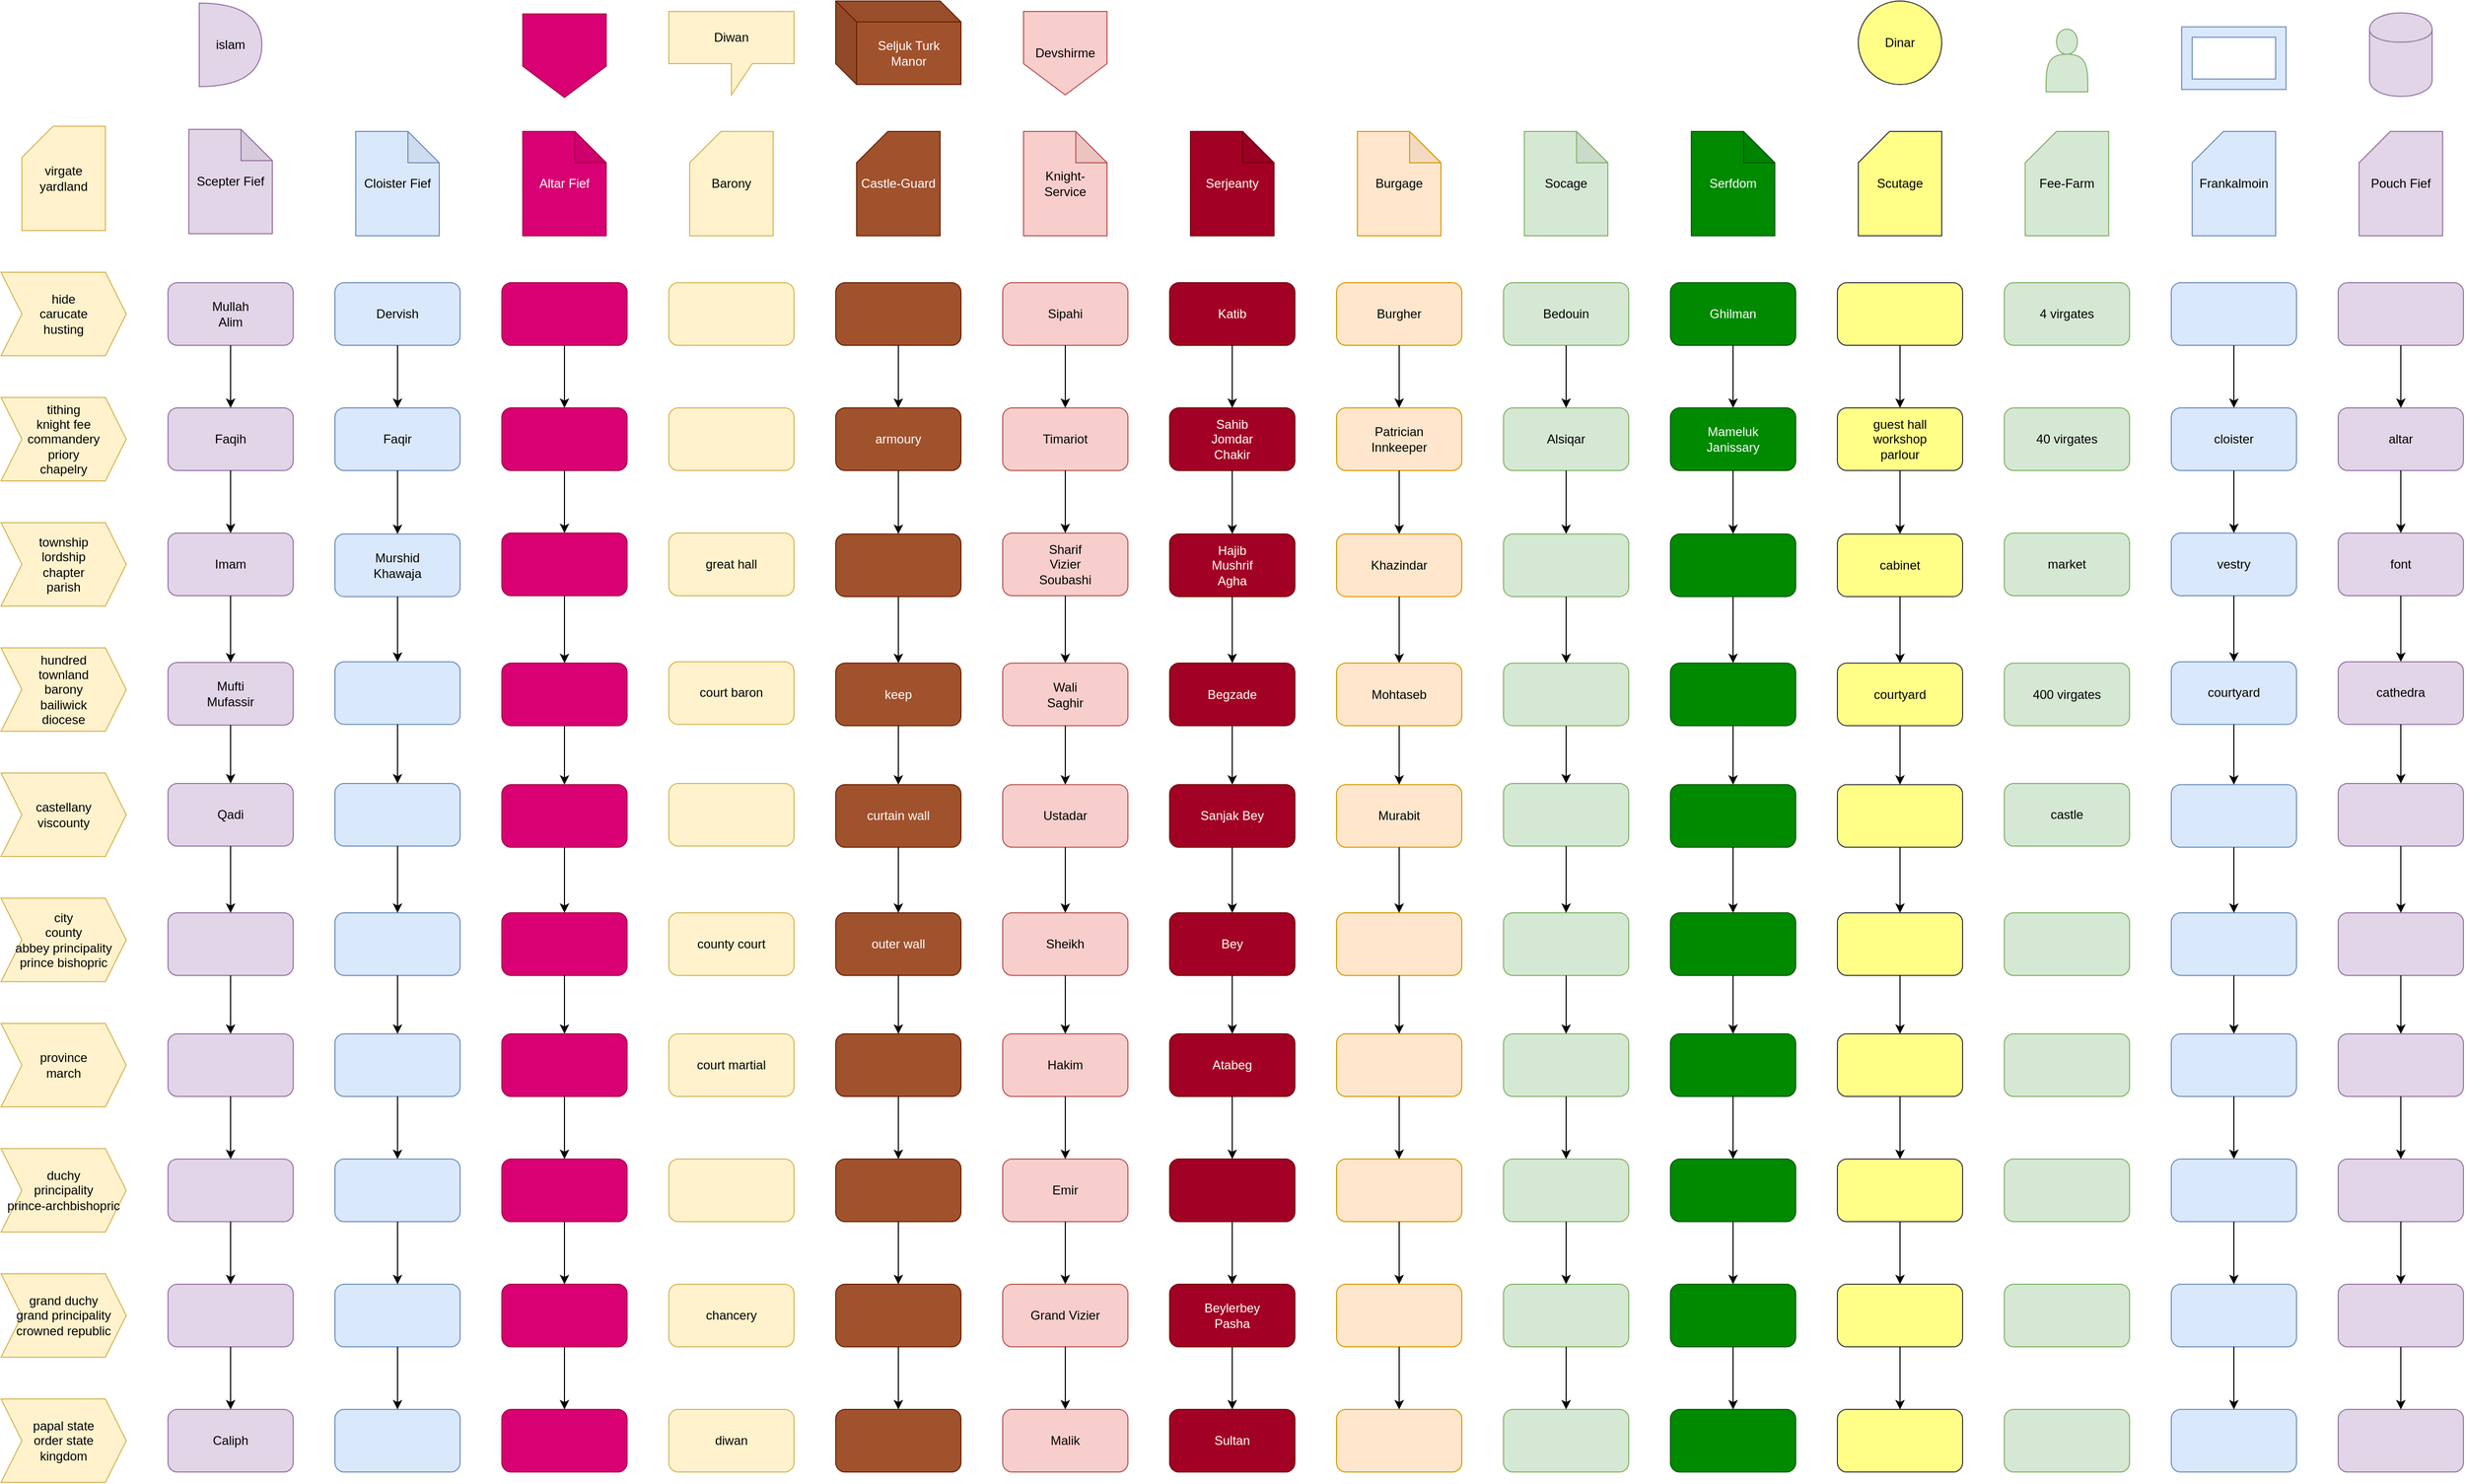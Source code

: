 <mxfile version="12.4.2" type="device" pages="1"><diagram id="wgybyJ8HFCGK4dtr697y" name="Page-1"><mxGraphModel dx="1902" dy="1005" grid="1" gridSize="10" guides="1" tooltips="1" connect="1" arrows="1" fold="1" page="1" pageScale="1" pageWidth="827" pageHeight="1169" math="0" shadow="0"><root><mxCell id="0"/><mxCell id="1" parent="0"/><mxCell id="UPi-nqlhkNRGGrVaGXaD-1" value="&lt;div&gt;virgate&lt;/div&gt;&lt;div&gt;yardland&lt;br&gt;&lt;/div&gt;" style="shape=card;whiteSpace=wrap;html=1;fillColor=#fff2cc;strokeColor=#d6b656;" vertex="1" parent="1"><mxGeometry x="20" y="120" width="80" height="100" as="geometry"/></mxCell><mxCell id="UPi-nqlhkNRGGrVaGXaD-2" value="&lt;div&gt;hide&lt;/div&gt;&lt;div&gt;carucate&lt;/div&gt;&lt;div&gt;husting&lt;br&gt;&lt;/div&gt;" style="shape=step;perimeter=stepPerimeter;whiteSpace=wrap;html=1;fixedSize=1;fillColor=#fff2cc;strokeColor=#d6b656;" vertex="1" parent="1"><mxGeometry y="260" width="120" height="80" as="geometry"/></mxCell><mxCell id="UPi-nqlhkNRGGrVaGXaD-3" value="&lt;div&gt;tithing&lt;/div&gt;&lt;div&gt;knight fee&lt;/div&gt;&lt;div&gt;commandery&lt;/div&gt;&lt;div&gt;priory&lt;/div&gt;&lt;div&gt;chapelry&lt;br&gt;&lt;/div&gt;" style="shape=step;perimeter=stepPerimeter;whiteSpace=wrap;html=1;fixedSize=1;fillColor=#fff2cc;strokeColor=#d6b656;" vertex="1" parent="1"><mxGeometry y="380" width="120" height="80" as="geometry"/></mxCell><mxCell id="UPi-nqlhkNRGGrVaGXaD-4" value="&lt;div&gt;township&lt;/div&gt;&lt;div&gt;lordship&lt;/div&gt;&lt;div&gt;chapter&lt;/div&gt;&lt;div&gt;parish&lt;br&gt;&lt;/div&gt;" style="shape=step;perimeter=stepPerimeter;whiteSpace=wrap;html=1;fixedSize=1;fillColor=#fff2cc;strokeColor=#d6b656;" vertex="1" parent="1"><mxGeometry y="500" width="120" height="80" as="geometry"/></mxCell><mxCell id="UPi-nqlhkNRGGrVaGXaD-5" value="&lt;div&gt;hundred&lt;/div&gt;&lt;div&gt;townland&lt;/div&gt;&lt;div&gt;barony&lt;/div&gt;&lt;div&gt;bailiwick&lt;/div&gt;&lt;div&gt;diocese&lt;/div&gt;" style="shape=step;perimeter=stepPerimeter;whiteSpace=wrap;html=1;fixedSize=1;fillColor=#fff2cc;strokeColor=#d6b656;" vertex="1" parent="1"><mxGeometry y="620" width="120" height="80" as="geometry"/></mxCell><mxCell id="UPi-nqlhkNRGGrVaGXaD-6" value="&lt;div&gt;castellany&lt;/div&gt;&lt;div&gt;viscounty&lt;br&gt;&lt;/div&gt;" style="shape=step;perimeter=stepPerimeter;whiteSpace=wrap;html=1;fixedSize=1;fillColor=#fff2cc;strokeColor=#d6b656;" vertex="1" parent="1"><mxGeometry y="740" width="120" height="80" as="geometry"/></mxCell><mxCell id="UPi-nqlhkNRGGrVaGXaD-7" value="&lt;div&gt;province&lt;/div&gt;&lt;div&gt;march&lt;br&gt;&lt;/div&gt;" style="shape=step;perimeter=stepPerimeter;whiteSpace=wrap;html=1;fixedSize=1;fillColor=#fff2cc;strokeColor=#d6b656;" vertex="1" parent="1"><mxGeometry y="980" width="120" height="80" as="geometry"/></mxCell><mxCell id="UPi-nqlhkNRGGrVaGXaD-8" value="&lt;div&gt;duchy&lt;/div&gt;&lt;div&gt;principality&lt;/div&gt;&lt;div&gt;prince-archbishopric&lt;br&gt;&lt;/div&gt;" style="shape=step;perimeter=stepPerimeter;whiteSpace=wrap;html=1;fixedSize=1;fillColor=#fff2cc;strokeColor=#d6b656;" vertex="1" parent="1"><mxGeometry y="1100" width="120" height="80" as="geometry"/></mxCell><mxCell id="UPi-nqlhkNRGGrVaGXaD-9" value="&lt;div&gt;grand duchy&lt;/div&gt;&lt;div&gt;grand principality&lt;/div&gt;&lt;div&gt;crowned republic&lt;br&gt;&lt;/div&gt;" style="shape=step;perimeter=stepPerimeter;whiteSpace=wrap;html=1;fixedSize=1;fillColor=#fff2cc;strokeColor=#d6b656;" vertex="1" parent="1"><mxGeometry y="1220" width="120" height="80" as="geometry"/></mxCell><mxCell id="UPi-nqlhkNRGGrVaGXaD-10" value="&lt;div&gt;papal state&lt;/div&gt;&lt;div&gt;order state&lt;/div&gt;&lt;div&gt;kingdom&lt;br&gt;&lt;/div&gt;" style="shape=step;perimeter=stepPerimeter;whiteSpace=wrap;html=1;fixedSize=1;fillColor=#fff2cc;strokeColor=#d6b656;" vertex="1" parent="1"><mxGeometry y="1340" width="120" height="80" as="geometry"/></mxCell><mxCell id="UPi-nqlhkNRGGrVaGXaD-11" value="&lt;div&gt;city&lt;/div&gt;&lt;div&gt;county&lt;/div&gt;&lt;div&gt;abbey principality&lt;/div&gt;&lt;div&gt;prince bishopric&lt;br&gt;&lt;/div&gt;" style="shape=step;perimeter=stepPerimeter;whiteSpace=wrap;html=1;fixedSize=1;fillColor=#fff2cc;strokeColor=#d6b656;" vertex="1" parent="1"><mxGeometry y="860" width="120" height="80" as="geometry"/></mxCell><mxCell id="UPi-nqlhkNRGGrVaGXaD-12" value="Scepter Fief" style="shape=note;whiteSpace=wrap;html=1;backgroundOutline=1;darkOpacity=0.05;fillColor=#e1d5e7;strokeColor=#9673a6;" vertex="1" parent="1"><mxGeometry x="180" y="123" width="80" height="100" as="geometry"/></mxCell><mxCell id="UPi-nqlhkNRGGrVaGXaD-13" value="&lt;div&gt;Mullah&lt;/div&gt;&lt;div&gt;Alim&lt;br&gt;&lt;/div&gt;" style="rounded=1;whiteSpace=wrap;html=1;fillColor=#e1d5e7;strokeColor=#9673a6;" vertex="1" parent="1"><mxGeometry x="160" y="270" width="120" height="60" as="geometry"/></mxCell><mxCell id="UPi-nqlhkNRGGrVaGXaD-14" value="Faqih" style="rounded=1;whiteSpace=wrap;html=1;fillColor=#e1d5e7;strokeColor=#9673a6;" vertex="1" parent="1"><mxGeometry x="160" y="390" width="120" height="60" as="geometry"/></mxCell><mxCell id="UPi-nqlhkNRGGrVaGXaD-15" value="Imam" style="rounded=1;whiteSpace=wrap;html=1;fillColor=#e1d5e7;strokeColor=#9673a6;" vertex="1" parent="1"><mxGeometry x="160" y="510" width="120" height="60" as="geometry"/></mxCell><mxCell id="UPi-nqlhkNRGGrVaGXaD-16" value="&lt;div&gt;Mufti&lt;/div&gt;&lt;div&gt;Mufassir&lt;br&gt;&lt;/div&gt;" style="rounded=1;whiteSpace=wrap;html=1;fillColor=#e1d5e7;strokeColor=#9673a6;" vertex="1" parent="1"><mxGeometry x="160" y="634" width="120" height="60" as="geometry"/></mxCell><mxCell id="UPi-nqlhkNRGGrVaGXaD-17" value="Qadi" style="rounded=1;whiteSpace=wrap;html=1;fillColor=#e1d5e7;strokeColor=#9673a6;" vertex="1" parent="1"><mxGeometry x="160" y="750" width="120" height="60" as="geometry"/></mxCell><mxCell id="UPi-nqlhkNRGGrVaGXaD-18" value="" style="rounded=1;whiteSpace=wrap;html=1;fillColor=#e1d5e7;strokeColor=#9673a6;" vertex="1" parent="1"><mxGeometry x="160" y="874" width="120" height="60" as="geometry"/></mxCell><mxCell id="UPi-nqlhkNRGGrVaGXaD-19" value="" style="rounded=1;whiteSpace=wrap;html=1;fillColor=#e1d5e7;strokeColor=#9673a6;" vertex="1" parent="1"><mxGeometry x="160" y="990.0" width="120" height="60" as="geometry"/></mxCell><mxCell id="UPi-nqlhkNRGGrVaGXaD-20" value="" style="rounded=1;whiteSpace=wrap;html=1;fillColor=#e1d5e7;strokeColor=#9673a6;" vertex="1" parent="1"><mxGeometry x="160" y="1110" width="120" height="60" as="geometry"/></mxCell><mxCell id="UPi-nqlhkNRGGrVaGXaD-21" value="" style="rounded=1;whiteSpace=wrap;html=1;fillColor=#e1d5e7;strokeColor=#9673a6;" vertex="1" parent="1"><mxGeometry x="160" y="1230" width="120" height="60" as="geometry"/></mxCell><mxCell id="UPi-nqlhkNRGGrVaGXaD-22" value="Caliph" style="rounded=1;whiteSpace=wrap;html=1;fillColor=#e1d5e7;strokeColor=#9673a6;" vertex="1" parent="1"><mxGeometry x="160" y="1350" width="120" height="60" as="geometry"/></mxCell><mxCell id="UPi-nqlhkNRGGrVaGXaD-23" value="Cloister Fief" style="shape=note;whiteSpace=wrap;html=1;backgroundOutline=1;darkOpacity=0.05;fillColor=#dae8fc;strokeColor=#6c8ebf;" vertex="1" parent="1"><mxGeometry x="340" y="125" width="80" height="100" as="geometry"/></mxCell><mxCell id="UPi-nqlhkNRGGrVaGXaD-24" value="Dervish" style="rounded=1;whiteSpace=wrap;html=1;fillColor=#dae8fc;strokeColor=#6c8ebf;" vertex="1" parent="1"><mxGeometry x="320" y="270.0" width="120" height="60" as="geometry"/></mxCell><mxCell id="UPi-nqlhkNRGGrVaGXaD-25" value="Faqir" style="rounded=1;whiteSpace=wrap;html=1;fillColor=#dae8fc;strokeColor=#6c8ebf;" vertex="1" parent="1"><mxGeometry x="320" y="390.0" width="120" height="60" as="geometry"/></mxCell><mxCell id="UPi-nqlhkNRGGrVaGXaD-26" value="&lt;div&gt;Murshid&lt;/div&gt;&lt;div&gt;Khawaja&lt;br&gt;&lt;/div&gt;" style="rounded=1;whiteSpace=wrap;html=1;fillColor=#dae8fc;strokeColor=#6c8ebf;" vertex="1" parent="1"><mxGeometry x="320" y="510.83" width="120" height="60" as="geometry"/></mxCell><mxCell id="UPi-nqlhkNRGGrVaGXaD-27" value="" style="rounded=1;whiteSpace=wrap;html=1;fillColor=#dae8fc;strokeColor=#6c8ebf;" vertex="1" parent="1"><mxGeometry x="320" y="633.33" width="120" height="60" as="geometry"/></mxCell><mxCell id="UPi-nqlhkNRGGrVaGXaD-28" value="" style="rounded=1;whiteSpace=wrap;html=1;fillColor=#dae8fc;strokeColor=#6c8ebf;" vertex="1" parent="1"><mxGeometry x="320" y="750" width="120" height="60" as="geometry"/></mxCell><mxCell id="UPi-nqlhkNRGGrVaGXaD-29" value="" style="rounded=1;whiteSpace=wrap;html=1;fillColor=#dae8fc;strokeColor=#6c8ebf;" vertex="1" parent="1"><mxGeometry x="320" y="874" width="120" height="60" as="geometry"/></mxCell><mxCell id="UPi-nqlhkNRGGrVaGXaD-30" value="" style="rounded=1;whiteSpace=wrap;html=1;fillColor=#dae8fc;strokeColor=#6c8ebf;" vertex="1" parent="1"><mxGeometry x="320" y="990" width="120" height="60" as="geometry"/></mxCell><mxCell id="UPi-nqlhkNRGGrVaGXaD-31" value="" style="rounded=1;whiteSpace=wrap;html=1;fillColor=#dae8fc;strokeColor=#6c8ebf;" vertex="1" parent="1"><mxGeometry x="320" y="1110" width="120" height="60" as="geometry"/></mxCell><mxCell id="UPi-nqlhkNRGGrVaGXaD-32" value="" style="rounded=1;whiteSpace=wrap;html=1;fillColor=#dae8fc;strokeColor=#6c8ebf;" vertex="1" parent="1"><mxGeometry x="320" y="1230" width="120" height="60" as="geometry"/></mxCell><mxCell id="UPi-nqlhkNRGGrVaGXaD-33" value="" style="rounded=1;whiteSpace=wrap;html=1;fillColor=#dae8fc;strokeColor=#6c8ebf;" vertex="1" parent="1"><mxGeometry x="320" y="1350" width="120" height="60" as="geometry"/></mxCell><mxCell id="UPi-nqlhkNRGGrVaGXaD-34" value="Altar Fief" style="shape=note;whiteSpace=wrap;html=1;backgroundOutline=1;darkOpacity=0.05;fillColor=#d80073;strokeColor=#A50040;fontColor=#ffffff;" vertex="1" parent="1"><mxGeometry x="500" y="125" width="80" height="100" as="geometry"/></mxCell><mxCell id="UPi-nqlhkNRGGrVaGXaD-35" value="" style="rounded=1;whiteSpace=wrap;html=1;fillColor=#d80073;strokeColor=#A50040;fontColor=#ffffff;" vertex="1" parent="1"><mxGeometry x="480" y="270" width="120" height="60" as="geometry"/></mxCell><mxCell id="UPi-nqlhkNRGGrVaGXaD-36" value="" style="rounded=1;whiteSpace=wrap;html=1;fillColor=#d80073;strokeColor=#A50040;fontColor=#ffffff;" vertex="1" parent="1"><mxGeometry x="480" y="390.0" width="120" height="60" as="geometry"/></mxCell><mxCell id="UPi-nqlhkNRGGrVaGXaD-37" value="" style="rounded=1;whiteSpace=wrap;html=1;fillColor=#d80073;strokeColor=#A50040;fontColor=#ffffff;" vertex="1" parent="1"><mxGeometry x="480" y="510" width="120" height="60" as="geometry"/></mxCell><mxCell id="UPi-nqlhkNRGGrVaGXaD-38" value="" style="rounded=1;whiteSpace=wrap;html=1;fillColor=#d80073;strokeColor=#A50040;fontColor=#ffffff;" vertex="1" parent="1"><mxGeometry x="480" y="751.14" width="120" height="60" as="geometry"/></mxCell><mxCell id="UPi-nqlhkNRGGrVaGXaD-39" value="" style="rounded=1;whiteSpace=wrap;html=1;fillColor=#d80073;strokeColor=#A50040;fontColor=#ffffff;" vertex="1" parent="1"><mxGeometry x="480" y="874" width="120" height="60" as="geometry"/></mxCell><mxCell id="UPi-nqlhkNRGGrVaGXaD-40" value="" style="rounded=1;whiteSpace=wrap;html=1;fillColor=#d80073;strokeColor=#A50040;fontColor=#ffffff;" vertex="1" parent="1"><mxGeometry x="480" y="990" width="120" height="60" as="geometry"/></mxCell><mxCell id="UPi-nqlhkNRGGrVaGXaD-41" value="" style="rounded=1;whiteSpace=wrap;html=1;fillColor=#d80073;strokeColor=#A50040;fontColor=#ffffff;" vertex="1" parent="1"><mxGeometry x="480" y="1110" width="120" height="60" as="geometry"/></mxCell><mxCell id="UPi-nqlhkNRGGrVaGXaD-42" value="" style="rounded=1;whiteSpace=wrap;html=1;fillColor=#d80073;strokeColor=#A50040;fontColor=#ffffff;" vertex="1" parent="1"><mxGeometry x="480" y="1230" width="120" height="60" as="geometry"/></mxCell><mxCell id="UPi-nqlhkNRGGrVaGXaD-43" value="" style="rounded=1;whiteSpace=wrap;html=1;fillColor=#d80073;strokeColor=#A50040;fontColor=#ffffff;" vertex="1" parent="1"><mxGeometry x="480" y="1350" width="120" height="60" as="geometry"/></mxCell><mxCell id="UPi-nqlhkNRGGrVaGXaD-44" value="" style="rounded=1;whiteSpace=wrap;html=1;fillColor=#fff2cc;strokeColor=#d6b656;" vertex="1" parent="1"><mxGeometry x="640" y="270" width="120" height="60" as="geometry"/></mxCell><mxCell id="UPi-nqlhkNRGGrVaGXaD-45" value="" style="rounded=1;whiteSpace=wrap;html=1;fillColor=#fff2cc;strokeColor=#d6b656;" vertex="1" parent="1"><mxGeometry x="640" y="390.0" width="120" height="60" as="geometry"/></mxCell><mxCell id="UPi-nqlhkNRGGrVaGXaD-46" value="great hall" style="rounded=1;whiteSpace=wrap;html=1;fillColor=#fff2cc;strokeColor=#d6b656;" vertex="1" parent="1"><mxGeometry x="640" y="510" width="120" height="60" as="geometry"/></mxCell><mxCell id="UPi-nqlhkNRGGrVaGXaD-47" value="court baron" style="rounded=1;whiteSpace=wrap;html=1;fillColor=#fff2cc;strokeColor=#d6b656;" vertex="1" parent="1"><mxGeometry x="640" y="633.33" width="120" height="60" as="geometry"/></mxCell><mxCell id="UPi-nqlhkNRGGrVaGXaD-48" value="" style="rounded=1;whiteSpace=wrap;html=1;fillColor=#fff2cc;strokeColor=#d6b656;" vertex="1" parent="1"><mxGeometry x="640" y="750.0" width="120" height="60" as="geometry"/></mxCell><mxCell id="UPi-nqlhkNRGGrVaGXaD-49" value="county court" style="rounded=1;whiteSpace=wrap;html=1;fillColor=#fff2cc;strokeColor=#d6b656;" vertex="1" parent="1"><mxGeometry x="640" y="874" width="120" height="60" as="geometry"/></mxCell><mxCell id="UPi-nqlhkNRGGrVaGXaD-50" value="court martial" style="rounded=1;whiteSpace=wrap;html=1;fillColor=#fff2cc;strokeColor=#d6b656;" vertex="1" parent="1"><mxGeometry x="640" y="990" width="120" height="60" as="geometry"/></mxCell><mxCell id="UPi-nqlhkNRGGrVaGXaD-51" value="" style="rounded=1;whiteSpace=wrap;html=1;fillColor=#fff2cc;strokeColor=#d6b656;" vertex="1" parent="1"><mxGeometry x="640" y="1110" width="120" height="60" as="geometry"/></mxCell><mxCell id="UPi-nqlhkNRGGrVaGXaD-52" value="chancery" style="rounded=1;whiteSpace=wrap;html=1;fillColor=#fff2cc;strokeColor=#d6b656;" vertex="1" parent="1"><mxGeometry x="640" y="1230" width="120" height="60" as="geometry"/></mxCell><mxCell id="UPi-nqlhkNRGGrVaGXaD-53" value="diwan" style="rounded=1;whiteSpace=wrap;html=1;fillColor=#fff2cc;strokeColor=#d6b656;" vertex="1" parent="1"><mxGeometry x="640" y="1350" width="120" height="60" as="geometry"/></mxCell><mxCell id="UPi-nqlhkNRGGrVaGXaD-54" value="" style="rounded=1;whiteSpace=wrap;html=1;fillColor=#a0522d;strokeColor=#6D1F00;fontColor=#ffffff;" vertex="1" parent="1"><mxGeometry x="800" y="270" width="120" height="60" as="geometry"/></mxCell><mxCell id="UPi-nqlhkNRGGrVaGXaD-55" value="armoury" style="rounded=1;whiteSpace=wrap;html=1;fillColor=#a0522d;strokeColor=#6D1F00;fontColor=#ffffff;" vertex="1" parent="1"><mxGeometry x="800" y="390.0" width="120" height="60" as="geometry"/></mxCell><mxCell id="UPi-nqlhkNRGGrVaGXaD-56" value="" style="rounded=1;whiteSpace=wrap;html=1;fillColor=#a0522d;strokeColor=#6D1F00;fontColor=#ffffff;" vertex="1" parent="1"><mxGeometry x="800" y="510.83" width="120" height="60" as="geometry"/></mxCell><mxCell id="UPi-nqlhkNRGGrVaGXaD-57" value="keep" style="rounded=1;whiteSpace=wrap;html=1;fillColor=#a0522d;strokeColor=#6D1F00;fontColor=#ffffff;" vertex="1" parent="1"><mxGeometry x="800" y="634.57" width="120" height="60" as="geometry"/></mxCell><mxCell id="UPi-nqlhkNRGGrVaGXaD-58" value="curtain wall" style="rounded=1;whiteSpace=wrap;html=1;fillColor=#a0522d;strokeColor=#6D1F00;fontColor=#ffffff;" vertex="1" parent="1"><mxGeometry x="800" y="751.14" width="120" height="60" as="geometry"/></mxCell><mxCell id="UPi-nqlhkNRGGrVaGXaD-59" value="outer wall" style="rounded=1;whiteSpace=wrap;html=1;fillColor=#a0522d;strokeColor=#6D1F00;fontColor=#ffffff;" vertex="1" parent="1"><mxGeometry x="800" y="874" width="120" height="60" as="geometry"/></mxCell><mxCell id="UPi-nqlhkNRGGrVaGXaD-60" value="" style="rounded=1;whiteSpace=wrap;html=1;fillColor=#a0522d;strokeColor=#6D1F00;fontColor=#ffffff;" vertex="1" parent="1"><mxGeometry x="800" y="990" width="120" height="60" as="geometry"/></mxCell><mxCell id="UPi-nqlhkNRGGrVaGXaD-61" value="" style="rounded=1;whiteSpace=wrap;html=1;fillColor=#a0522d;strokeColor=#6D1F00;fontColor=#ffffff;" vertex="1" parent="1"><mxGeometry x="800" y="1110" width="120" height="60" as="geometry"/></mxCell><mxCell id="UPi-nqlhkNRGGrVaGXaD-62" value="" style="rounded=1;whiteSpace=wrap;html=1;fillColor=#a0522d;strokeColor=#6D1F00;fontColor=#ffffff;" vertex="1" parent="1"><mxGeometry x="800" y="1230" width="120" height="60" as="geometry"/></mxCell><mxCell id="UPi-nqlhkNRGGrVaGXaD-63" value="" style="rounded=1;whiteSpace=wrap;html=1;fillColor=#a0522d;strokeColor=#6D1F00;fontColor=#ffffff;" vertex="1" parent="1"><mxGeometry x="800" y="1350" width="120" height="60" as="geometry"/></mxCell><mxCell id="UPi-nqlhkNRGGrVaGXaD-64" value="" style="rounded=1;whiteSpace=wrap;html=1;fillColor=#d80073;strokeColor=#A50040;fontColor=#ffffff;" vertex="1" parent="1"><mxGeometry x="480" y="634.57" width="120" height="60" as="geometry"/></mxCell><mxCell id="UPi-nqlhkNRGGrVaGXaD-65" value="Sipahi" style="rounded=1;whiteSpace=wrap;html=1;fillColor=#f8cecc;strokeColor=#b85450;" vertex="1" parent="1"><mxGeometry x="960" y="270" width="120" height="60" as="geometry"/></mxCell><mxCell id="UPi-nqlhkNRGGrVaGXaD-66" value="Timariot" style="rounded=1;whiteSpace=wrap;html=1;fillColor=#f8cecc;strokeColor=#b85450;" vertex="1" parent="1"><mxGeometry x="960" y="390.0" width="120" height="60" as="geometry"/></mxCell><mxCell id="UPi-nqlhkNRGGrVaGXaD-67" value="&lt;div&gt;Sharif&lt;/div&gt;&lt;div&gt;Vizier&lt;/div&gt;&lt;div&gt;Soubashi&lt;br&gt;&lt;/div&gt;" style="rounded=1;whiteSpace=wrap;html=1;fillColor=#f8cecc;strokeColor=#b85450;" vertex="1" parent="1"><mxGeometry x="960" y="510" width="120" height="60" as="geometry"/></mxCell><mxCell id="UPi-nqlhkNRGGrVaGXaD-68" value="&lt;div&gt;Wali&lt;/div&gt;&lt;div&gt;Saghir&lt;br&gt;&lt;/div&gt;" style="rounded=1;whiteSpace=wrap;html=1;fillColor=#f8cecc;strokeColor=#b85450;" vertex="1" parent="1"><mxGeometry x="960" y="634.57" width="120" height="60" as="geometry"/></mxCell><mxCell id="UPi-nqlhkNRGGrVaGXaD-69" value="Ustadar" style="rounded=1;whiteSpace=wrap;html=1;fillColor=#f8cecc;strokeColor=#b85450;" vertex="1" parent="1"><mxGeometry x="960" y="751.14" width="120" height="60" as="geometry"/></mxCell><mxCell id="UPi-nqlhkNRGGrVaGXaD-70" value="Sheikh" style="rounded=1;whiteSpace=wrap;html=1;fillColor=#f8cecc;strokeColor=#b85450;" vertex="1" parent="1"><mxGeometry x="960" y="874" width="120" height="60" as="geometry"/></mxCell><mxCell id="UPi-nqlhkNRGGrVaGXaD-71" value="Hakim" style="rounded=1;whiteSpace=wrap;html=1;fillColor=#f8cecc;strokeColor=#b85450;" vertex="1" parent="1"><mxGeometry x="960" y="990" width="120" height="60" as="geometry"/></mxCell><mxCell id="UPi-nqlhkNRGGrVaGXaD-72" value="Emir" style="rounded=1;whiteSpace=wrap;html=1;fillColor=#f8cecc;strokeColor=#b85450;" vertex="1" parent="1"><mxGeometry x="960" y="1110" width="120" height="60" as="geometry"/></mxCell><mxCell id="UPi-nqlhkNRGGrVaGXaD-73" value="Grand Vizier" style="rounded=1;whiteSpace=wrap;html=1;fillColor=#f8cecc;strokeColor=#b85450;" vertex="1" parent="1"><mxGeometry x="960" y="1230" width="120" height="60" as="geometry"/></mxCell><mxCell id="UPi-nqlhkNRGGrVaGXaD-74" value="Malik" style="rounded=1;whiteSpace=wrap;html=1;fillColor=#f8cecc;strokeColor=#b85450;" vertex="1" parent="1"><mxGeometry x="960" y="1350" width="120" height="60" as="geometry"/></mxCell><mxCell id="UPi-nqlhkNRGGrVaGXaD-75" value="Knight-Service" style="shape=note;whiteSpace=wrap;html=1;backgroundOutline=1;darkOpacity=0.05;fillColor=#f8cecc;strokeColor=#b85450;" vertex="1" parent="1"><mxGeometry x="980" y="125" width="80" height="100" as="geometry"/></mxCell><mxCell id="UPi-nqlhkNRGGrVaGXaD-76" value="Katib" style="rounded=1;whiteSpace=wrap;html=1;fillColor=#a20025;strokeColor=#6F0000;fontColor=#ffffff;" vertex="1" parent="1"><mxGeometry x="1120" y="270" width="120" height="60" as="geometry"/></mxCell><mxCell id="UPi-nqlhkNRGGrVaGXaD-77" value="&lt;div&gt;Sahib&lt;/div&gt;&lt;div&gt;Jomdar&lt;/div&gt;&lt;div&gt;Chakir&lt;br&gt;&lt;/div&gt;" style="rounded=1;whiteSpace=wrap;html=1;fillColor=#a20025;strokeColor=#6F0000;fontColor=#ffffff;" vertex="1" parent="1"><mxGeometry x="1120" y="390.0" width="120" height="60" as="geometry"/></mxCell><mxCell id="UPi-nqlhkNRGGrVaGXaD-78" value="&lt;div&gt;Hajib&lt;/div&gt;&lt;div&gt;Mushrif&lt;/div&gt;&lt;div&gt;Agha&lt;br&gt;&lt;/div&gt;" style="rounded=1;whiteSpace=wrap;html=1;fillColor=#a20025;strokeColor=#6F0000;fontColor=#ffffff;" vertex="1" parent="1"><mxGeometry x="1120" y="510.83" width="120" height="60" as="geometry"/></mxCell><mxCell id="UPi-nqlhkNRGGrVaGXaD-79" value="Begzade" style="rounded=1;whiteSpace=wrap;html=1;fillColor=#a20025;strokeColor=#6F0000;fontColor=#ffffff;" vertex="1" parent="1"><mxGeometry x="1120" y="634.57" width="120" height="60" as="geometry"/></mxCell><mxCell id="UPi-nqlhkNRGGrVaGXaD-80" value="Sanjak Bey" style="rounded=1;whiteSpace=wrap;html=1;fillColor=#a20025;strokeColor=#6F0000;fontColor=#ffffff;" vertex="1" parent="1"><mxGeometry x="1120" y="751.14" width="120" height="60" as="geometry"/></mxCell><mxCell id="UPi-nqlhkNRGGrVaGXaD-81" value="Bey" style="rounded=1;whiteSpace=wrap;html=1;fillColor=#a20025;strokeColor=#6F0000;fontColor=#ffffff;" vertex="1" parent="1"><mxGeometry x="1120" y="874" width="120" height="60" as="geometry"/></mxCell><mxCell id="UPi-nqlhkNRGGrVaGXaD-82" value="Atabeg" style="rounded=1;whiteSpace=wrap;html=1;fillColor=#a20025;strokeColor=#6F0000;fontColor=#ffffff;" vertex="1" parent="1"><mxGeometry x="1120" y="990" width="120" height="60" as="geometry"/></mxCell><mxCell id="UPi-nqlhkNRGGrVaGXaD-83" value="" style="rounded=1;whiteSpace=wrap;html=1;fillColor=#a20025;strokeColor=#6F0000;fontColor=#ffffff;" vertex="1" parent="1"><mxGeometry x="1120" y="1110" width="120" height="60" as="geometry"/></mxCell><mxCell id="UPi-nqlhkNRGGrVaGXaD-84" value="&lt;div&gt;Beylerbey&lt;/div&gt;&lt;div&gt;Pasha&lt;br&gt;&lt;/div&gt;" style="rounded=1;whiteSpace=wrap;html=1;fillColor=#a20025;strokeColor=#6F0000;fontColor=#ffffff;" vertex="1" parent="1"><mxGeometry x="1120" y="1230" width="120" height="60" as="geometry"/></mxCell><mxCell id="UPi-nqlhkNRGGrVaGXaD-85" value="Sultan" style="rounded=1;whiteSpace=wrap;html=1;fillColor=#a20025;strokeColor=#6F0000;fontColor=#ffffff;" vertex="1" parent="1"><mxGeometry x="1120" y="1350" width="120" height="60" as="geometry"/></mxCell><mxCell id="UPi-nqlhkNRGGrVaGXaD-86" value="Serjeanty" style="shape=note;whiteSpace=wrap;html=1;backgroundOutline=1;darkOpacity=0.05;fillColor=#a20025;strokeColor=#6F0000;fontColor=#ffffff;" vertex="1" parent="1"><mxGeometry x="1140" y="125" width="80" height="100" as="geometry"/></mxCell><mxCell id="UPi-nqlhkNRGGrVaGXaD-87" value="Burgher" style="rounded=1;whiteSpace=wrap;html=1;fillColor=#ffe6cc;strokeColor=#d79b00;" vertex="1" parent="1"><mxGeometry x="1280" y="270" width="120" height="60" as="geometry"/></mxCell><mxCell id="UPi-nqlhkNRGGrVaGXaD-88" value="&lt;div&gt;Patrician&lt;/div&gt;&lt;div&gt;Innkeeper&lt;br&gt;&lt;/div&gt;" style="rounded=1;whiteSpace=wrap;html=1;fillColor=#ffe6cc;strokeColor=#d79b00;" vertex="1" parent="1"><mxGeometry x="1280" y="390.0" width="120" height="60" as="geometry"/></mxCell><mxCell id="UPi-nqlhkNRGGrVaGXaD-89" value="Khazindar" style="rounded=1;whiteSpace=wrap;html=1;fillColor=#ffe6cc;strokeColor=#d79b00;" vertex="1" parent="1"><mxGeometry x="1280" y="510.83" width="120" height="60" as="geometry"/></mxCell><mxCell id="UPi-nqlhkNRGGrVaGXaD-90" value="Mohtaseb" style="rounded=1;whiteSpace=wrap;html=1;fillColor=#ffe6cc;strokeColor=#d79b00;" vertex="1" parent="1"><mxGeometry x="1280" y="634.57" width="120" height="60" as="geometry"/></mxCell><mxCell id="UPi-nqlhkNRGGrVaGXaD-91" value="Murabit" style="rounded=1;whiteSpace=wrap;html=1;fillColor=#ffe6cc;strokeColor=#d79b00;" vertex="1" parent="1"><mxGeometry x="1280" y="751.14" width="120" height="60" as="geometry"/></mxCell><mxCell id="UPi-nqlhkNRGGrVaGXaD-92" value="" style="rounded=1;whiteSpace=wrap;html=1;fillColor=#ffe6cc;strokeColor=#d79b00;" vertex="1" parent="1"><mxGeometry x="1280" y="874" width="120" height="60" as="geometry"/></mxCell><mxCell id="UPi-nqlhkNRGGrVaGXaD-93" value="" style="rounded=1;whiteSpace=wrap;html=1;fillColor=#ffe6cc;strokeColor=#d79b00;" vertex="1" parent="1"><mxGeometry x="1280" y="990" width="120" height="60" as="geometry"/></mxCell><mxCell id="UPi-nqlhkNRGGrVaGXaD-94" value="" style="rounded=1;whiteSpace=wrap;html=1;fillColor=#ffe6cc;strokeColor=#d79b00;" vertex="1" parent="1"><mxGeometry x="1280" y="1110" width="120" height="60" as="geometry"/></mxCell><mxCell id="UPi-nqlhkNRGGrVaGXaD-95" value="" style="rounded=1;whiteSpace=wrap;html=1;fillColor=#ffe6cc;strokeColor=#d79b00;" vertex="1" parent="1"><mxGeometry x="1280" y="1230" width="120" height="60" as="geometry"/></mxCell><mxCell id="UPi-nqlhkNRGGrVaGXaD-96" value="" style="rounded=1;whiteSpace=wrap;html=1;fillColor=#ffe6cc;strokeColor=#d79b00;" vertex="1" parent="1"><mxGeometry x="1280" y="1350" width="120" height="60" as="geometry"/></mxCell><mxCell id="UPi-nqlhkNRGGrVaGXaD-97" value="Burgage" style="shape=note;whiteSpace=wrap;html=1;backgroundOutline=1;darkOpacity=0.05;fillColor=#ffe6cc;strokeColor=#d79b00;" vertex="1" parent="1"><mxGeometry x="1300" y="125" width="80" height="100" as="geometry"/></mxCell><mxCell id="UPi-nqlhkNRGGrVaGXaD-98" value="Bedouin" style="rounded=1;whiteSpace=wrap;html=1;fillColor=#d5e8d4;strokeColor=#82b366;" vertex="1" parent="1"><mxGeometry x="1440" y="270" width="120" height="60" as="geometry"/></mxCell><mxCell id="UPi-nqlhkNRGGrVaGXaD-99" value="Alsiqar" style="rounded=1;whiteSpace=wrap;html=1;fillColor=#d5e8d4;strokeColor=#82b366;" vertex="1" parent="1"><mxGeometry x="1440" y="390.0" width="120" height="60" as="geometry"/></mxCell><mxCell id="UPi-nqlhkNRGGrVaGXaD-100" value="" style="rounded=1;whiteSpace=wrap;html=1;fillColor=#d5e8d4;strokeColor=#82b366;" vertex="1" parent="1"><mxGeometry x="1440" y="510.83" width="120" height="60" as="geometry"/></mxCell><mxCell id="UPi-nqlhkNRGGrVaGXaD-101" value="" style="rounded=1;whiteSpace=wrap;html=1;fillColor=#d5e8d4;strokeColor=#82b366;" vertex="1" parent="1"><mxGeometry x="1440" y="634.57" width="120" height="60" as="geometry"/></mxCell><mxCell id="UPi-nqlhkNRGGrVaGXaD-102" value="" style="rounded=1;whiteSpace=wrap;html=1;fillColor=#d5e8d4;strokeColor=#82b366;" vertex="1" parent="1"><mxGeometry x="1440" y="750.0" width="120" height="60" as="geometry"/></mxCell><mxCell id="UPi-nqlhkNRGGrVaGXaD-103" value="" style="rounded=1;whiteSpace=wrap;html=1;fillColor=#d5e8d4;strokeColor=#82b366;" vertex="1" parent="1"><mxGeometry x="1440" y="874" width="120" height="60" as="geometry"/></mxCell><mxCell id="UPi-nqlhkNRGGrVaGXaD-104" value="" style="rounded=1;whiteSpace=wrap;html=1;fillColor=#d5e8d4;strokeColor=#82b366;" vertex="1" parent="1"><mxGeometry x="1440" y="990" width="120" height="60" as="geometry"/></mxCell><mxCell id="UPi-nqlhkNRGGrVaGXaD-105" value="" style="rounded=1;whiteSpace=wrap;html=1;fillColor=#d5e8d4;strokeColor=#82b366;" vertex="1" parent="1"><mxGeometry x="1440" y="1110" width="120" height="60" as="geometry"/></mxCell><mxCell id="UPi-nqlhkNRGGrVaGXaD-106" value="" style="rounded=1;whiteSpace=wrap;html=1;fillColor=#d5e8d4;strokeColor=#82b366;" vertex="1" parent="1"><mxGeometry x="1440" y="1230" width="120" height="60" as="geometry"/></mxCell><mxCell id="UPi-nqlhkNRGGrVaGXaD-107" value="" style="rounded=1;whiteSpace=wrap;html=1;fillColor=#d5e8d4;strokeColor=#82b366;" vertex="1" parent="1"><mxGeometry x="1440" y="1350" width="120" height="60" as="geometry"/></mxCell><mxCell id="UPi-nqlhkNRGGrVaGXaD-108" value="Socage" style="shape=note;whiteSpace=wrap;html=1;backgroundOutline=1;darkOpacity=0.05;fillColor=#d5e8d4;strokeColor=#82b366;" vertex="1" parent="1"><mxGeometry x="1460" y="125" width="80" height="100" as="geometry"/></mxCell><mxCell id="UPi-nqlhkNRGGrVaGXaD-109" value="Ghilman" style="rounded=1;whiteSpace=wrap;html=1;fillColor=#008a00;strokeColor=#005700;fontColor=#ffffff;" vertex="1" parent="1"><mxGeometry x="1600" y="270" width="120" height="60" as="geometry"/></mxCell><mxCell id="UPi-nqlhkNRGGrVaGXaD-110" value="&lt;div&gt;Mameluk&lt;/div&gt;&lt;div&gt;Janissary&lt;br&gt;&lt;/div&gt;" style="rounded=1;whiteSpace=wrap;html=1;fillColor=#008a00;strokeColor=#005700;fontColor=#ffffff;" vertex="1" parent="1"><mxGeometry x="1600" y="390.0" width="120" height="60" as="geometry"/></mxCell><mxCell id="UPi-nqlhkNRGGrVaGXaD-111" value="" style="rounded=1;whiteSpace=wrap;html=1;fillColor=#008a00;strokeColor=#005700;fontColor=#ffffff;" vertex="1" parent="1"><mxGeometry x="1600" y="510.83" width="120" height="60" as="geometry"/></mxCell><mxCell id="UPi-nqlhkNRGGrVaGXaD-112" value="" style="rounded=1;whiteSpace=wrap;html=1;fillColor=#008a00;strokeColor=#005700;fontColor=#ffffff;" vertex="1" parent="1"><mxGeometry x="1600" y="634.57" width="120" height="60" as="geometry"/></mxCell><mxCell id="UPi-nqlhkNRGGrVaGXaD-113" value="" style="rounded=1;whiteSpace=wrap;html=1;fillColor=#008a00;strokeColor=#005700;fontColor=#ffffff;" vertex="1" parent="1"><mxGeometry x="1600" y="751.14" width="120" height="60" as="geometry"/></mxCell><mxCell id="UPi-nqlhkNRGGrVaGXaD-114" value="" style="rounded=1;whiteSpace=wrap;html=1;fillColor=#008a00;strokeColor=#005700;fontColor=#ffffff;" vertex="1" parent="1"><mxGeometry x="1600" y="874" width="120" height="60" as="geometry"/></mxCell><mxCell id="UPi-nqlhkNRGGrVaGXaD-115" value="" style="rounded=1;whiteSpace=wrap;html=1;fillColor=#008a00;strokeColor=#005700;fontColor=#ffffff;" vertex="1" parent="1"><mxGeometry x="1600" y="990" width="120" height="60" as="geometry"/></mxCell><mxCell id="UPi-nqlhkNRGGrVaGXaD-116" value="" style="rounded=1;whiteSpace=wrap;html=1;fillColor=#008a00;strokeColor=#005700;fontColor=#ffffff;" vertex="1" parent="1"><mxGeometry x="1600" y="1110" width="120" height="60" as="geometry"/></mxCell><mxCell id="UPi-nqlhkNRGGrVaGXaD-117" value="" style="rounded=1;whiteSpace=wrap;html=1;fillColor=#008a00;strokeColor=#005700;fontColor=#ffffff;" vertex="1" parent="1"><mxGeometry x="1600" y="1230" width="120" height="60" as="geometry"/></mxCell><mxCell id="UPi-nqlhkNRGGrVaGXaD-118" value="" style="rounded=1;whiteSpace=wrap;html=1;fillColor=#008a00;strokeColor=#005700;fontColor=#ffffff;" vertex="1" parent="1"><mxGeometry x="1600" y="1350" width="120" height="60" as="geometry"/></mxCell><mxCell id="UPi-nqlhkNRGGrVaGXaD-119" value="Serfdom" style="shape=note;whiteSpace=wrap;html=1;backgroundOutline=1;darkOpacity=0.05;fillColor=#008a00;strokeColor=#005700;fontColor=#ffffff;" vertex="1" parent="1"><mxGeometry x="1620" y="125" width="80" height="100" as="geometry"/></mxCell><mxCell id="UPi-nqlhkNRGGrVaGXaD-120" value="Barony" style="shape=card;whiteSpace=wrap;html=1;fillColor=#fff2cc;strokeColor=#d6b656;" vertex="1" parent="1"><mxGeometry x="660" y="125" width="80" height="100" as="geometry"/></mxCell><mxCell id="UPi-nqlhkNRGGrVaGXaD-121" value="" style="endArrow=classic;html=1;entryX=0.5;entryY=0;entryDx=0;entryDy=0;exitX=0.5;exitY=1;exitDx=0;exitDy=0;" edge="1" parent="1" source="UPi-nqlhkNRGGrVaGXaD-21" target="UPi-nqlhkNRGGrVaGXaD-22"><mxGeometry width="50" height="50" relative="1" as="geometry"><mxPoint y="1490" as="sourcePoint"/><mxPoint x="50" y="1440" as="targetPoint"/></mxGeometry></mxCell><mxCell id="UPi-nqlhkNRGGrVaGXaD-122" value="" style="endArrow=classic;html=1;entryX=0.5;entryY=0;entryDx=0;entryDy=0;exitX=0.5;exitY=1;exitDx=0;exitDy=0;" edge="1" parent="1" source="UPi-nqlhkNRGGrVaGXaD-20" target="UPi-nqlhkNRGGrVaGXaD-21"><mxGeometry width="50" height="50" relative="1" as="geometry"><mxPoint y="1490" as="sourcePoint"/><mxPoint x="50" y="1440" as="targetPoint"/></mxGeometry></mxCell><mxCell id="UPi-nqlhkNRGGrVaGXaD-123" value="" style="endArrow=classic;html=1;entryX=0.5;entryY=0;entryDx=0;entryDy=0;" edge="1" parent="1" source="UPi-nqlhkNRGGrVaGXaD-19" target="UPi-nqlhkNRGGrVaGXaD-20"><mxGeometry width="50" height="50" relative="1" as="geometry"><mxPoint y="1490" as="sourcePoint"/><mxPoint x="50" y="1440" as="targetPoint"/></mxGeometry></mxCell><mxCell id="UPi-nqlhkNRGGrVaGXaD-124" value="" style="endArrow=classic;html=1;entryX=0.5;entryY=0;entryDx=0;entryDy=0;exitX=0.5;exitY=1;exitDx=0;exitDy=0;" edge="1" parent="1" source="UPi-nqlhkNRGGrVaGXaD-18" target="UPi-nqlhkNRGGrVaGXaD-19"><mxGeometry width="50" height="50" relative="1" as="geometry"><mxPoint y="1490" as="sourcePoint"/><mxPoint x="50" y="1440" as="targetPoint"/></mxGeometry></mxCell><mxCell id="UPi-nqlhkNRGGrVaGXaD-125" value="" style="endArrow=classic;html=1;entryX=0.5;entryY=0;entryDx=0;entryDy=0;exitX=0.5;exitY=1;exitDx=0;exitDy=0;" edge="1" parent="1" source="UPi-nqlhkNRGGrVaGXaD-17" target="UPi-nqlhkNRGGrVaGXaD-18"><mxGeometry width="50" height="50" relative="1" as="geometry"><mxPoint y="1490" as="sourcePoint"/><mxPoint x="50" y="1440" as="targetPoint"/></mxGeometry></mxCell><mxCell id="UPi-nqlhkNRGGrVaGXaD-126" value="" style="endArrow=classic;html=1;entryX=0.5;entryY=0;entryDx=0;entryDy=0;exitX=0.5;exitY=1;exitDx=0;exitDy=0;" edge="1" parent="1" source="UPi-nqlhkNRGGrVaGXaD-16" target="UPi-nqlhkNRGGrVaGXaD-17"><mxGeometry width="50" height="50" relative="1" as="geometry"><mxPoint y="1490" as="sourcePoint"/><mxPoint x="50" y="1440" as="targetPoint"/></mxGeometry></mxCell><mxCell id="UPi-nqlhkNRGGrVaGXaD-127" value="" style="endArrow=classic;html=1;entryX=0.5;entryY=0;entryDx=0;entryDy=0;exitX=0.5;exitY=1;exitDx=0;exitDy=0;" edge="1" parent="1" source="UPi-nqlhkNRGGrVaGXaD-15" target="UPi-nqlhkNRGGrVaGXaD-16"><mxGeometry width="50" height="50" relative="1" as="geometry"><mxPoint x="280" y="600" as="sourcePoint"/><mxPoint x="280" y="656" as="targetPoint"/></mxGeometry></mxCell><mxCell id="UPi-nqlhkNRGGrVaGXaD-128" value="" style="endArrow=classic;html=1;entryX=0.5;entryY=0;entryDx=0;entryDy=0;exitX=0.5;exitY=1;exitDx=0;exitDy=0;" edge="1" parent="1" source="UPi-nqlhkNRGGrVaGXaD-14" target="UPi-nqlhkNRGGrVaGXaD-15"><mxGeometry width="50" height="50" relative="1" as="geometry"><mxPoint x="300" y="480" as="sourcePoint"/><mxPoint x="300" y="536" as="targetPoint"/></mxGeometry></mxCell><mxCell id="UPi-nqlhkNRGGrVaGXaD-129" value="" style="endArrow=classic;html=1;entryX=0.5;entryY=0;entryDx=0;entryDy=0;exitX=0.5;exitY=1;exitDx=0;exitDy=0;" edge="1" parent="1" source="UPi-nqlhkNRGGrVaGXaD-13" target="UPi-nqlhkNRGGrVaGXaD-14"><mxGeometry width="50" height="50" relative="1" as="geometry"><mxPoint x="310" y="350" as="sourcePoint"/><mxPoint x="310" y="406" as="targetPoint"/></mxGeometry></mxCell><mxCell id="UPi-nqlhkNRGGrVaGXaD-130" value="" style="endArrow=classic;html=1;entryX=0.5;entryY=0;entryDx=0;entryDy=0;exitX=0.5;exitY=1;exitDx=0;exitDy=0;" edge="1" parent="1" source="UPi-nqlhkNRGGrVaGXaD-24" target="UPi-nqlhkNRGGrVaGXaD-25"><mxGeometry width="50" height="50" relative="1" as="geometry"><mxPoint x="630" y="140" as="sourcePoint"/><mxPoint x="630" y="196" as="targetPoint"/></mxGeometry></mxCell><mxCell id="UPi-nqlhkNRGGrVaGXaD-131" value="" style="endArrow=classic;html=1;entryX=0.5;entryY=0;entryDx=0;entryDy=0;exitX=0.5;exitY=1;exitDx=0;exitDy=0;" edge="1" parent="1" source="UPi-nqlhkNRGGrVaGXaD-25" target="UPi-nqlhkNRGGrVaGXaD-26"><mxGeometry width="50" height="50" relative="1" as="geometry"><mxPoint x="450" y="480" as="sourcePoint"/><mxPoint x="450" y="536" as="targetPoint"/></mxGeometry></mxCell><mxCell id="UPi-nqlhkNRGGrVaGXaD-132" value="" style="endArrow=classic;html=1;exitX=0.5;exitY=1;exitDx=0;exitDy=0;entryX=0.5;entryY=0;entryDx=0;entryDy=0;" edge="1" parent="1" source="UPi-nqlhkNRGGrVaGXaD-26" target="UPi-nqlhkNRGGrVaGXaD-27"><mxGeometry width="50" height="50" relative="1" as="geometry"><mxPoint x="460" y="610" as="sourcePoint"/><mxPoint x="400" y="620" as="targetPoint"/></mxGeometry></mxCell><mxCell id="UPi-nqlhkNRGGrVaGXaD-133" value="" style="endArrow=classic;html=1;exitX=0.5;exitY=1;exitDx=0;exitDy=0;entryX=0.5;entryY=0;entryDx=0;entryDy=0;" edge="1" parent="1" source="UPi-nqlhkNRGGrVaGXaD-27" target="UPi-nqlhkNRGGrVaGXaD-28"><mxGeometry width="50" height="50" relative="1" as="geometry"><mxPoint x="470" y="720" as="sourcePoint"/><mxPoint x="380" y="740" as="targetPoint"/></mxGeometry></mxCell><mxCell id="UPi-nqlhkNRGGrVaGXaD-134" value="" style="endArrow=classic;html=1;entryX=0.5;entryY=0;entryDx=0;entryDy=0;exitX=0.5;exitY=1;exitDx=0;exitDy=0;" edge="1" parent="1" source="UPi-nqlhkNRGGrVaGXaD-28" target="UPi-nqlhkNRGGrVaGXaD-29"><mxGeometry width="50" height="50" relative="1" as="geometry"><mxPoint x="450" y="840" as="sourcePoint"/><mxPoint x="450" y="896" as="targetPoint"/></mxGeometry></mxCell><mxCell id="UPi-nqlhkNRGGrVaGXaD-135" value="" style="endArrow=classic;html=1;exitX=0.5;exitY=1;exitDx=0;exitDy=0;entryX=0.5;entryY=0;entryDx=0;entryDy=0;" edge="1" parent="1" source="UPi-nqlhkNRGGrVaGXaD-29" target="UPi-nqlhkNRGGrVaGXaD-30"><mxGeometry width="50" height="50" relative="1" as="geometry"><mxPoint x="470" y="950" as="sourcePoint"/><mxPoint x="450" y="980" as="targetPoint"/></mxGeometry></mxCell><mxCell id="UPi-nqlhkNRGGrVaGXaD-136" value="" style="endArrow=classic;html=1;entryX=0.5;entryY=0;entryDx=0;entryDy=0;exitX=0.5;exitY=1;exitDx=0;exitDy=0;" edge="1" parent="1" source="UPi-nqlhkNRGGrVaGXaD-30" target="UPi-nqlhkNRGGrVaGXaD-31"><mxGeometry width="50" height="50" relative="1" as="geometry"><mxPoint x="470" y="1070" as="sourcePoint"/><mxPoint x="470" y="1126" as="targetPoint"/></mxGeometry></mxCell><mxCell id="UPi-nqlhkNRGGrVaGXaD-137" value="" style="endArrow=classic;html=1;entryX=0.5;entryY=0;entryDx=0;entryDy=0;exitX=0.5;exitY=1;exitDx=0;exitDy=0;" edge="1" parent="1" source="UPi-nqlhkNRGGrVaGXaD-31" target="UPi-nqlhkNRGGrVaGXaD-32"><mxGeometry width="50" height="50" relative="1" as="geometry"><mxPoint x="470" y="1200" as="sourcePoint"/><mxPoint x="470" y="1256" as="targetPoint"/></mxGeometry></mxCell><mxCell id="UPi-nqlhkNRGGrVaGXaD-138" value="" style="endArrow=classic;html=1;entryX=0.5;entryY=0;entryDx=0;entryDy=0;exitX=0.5;exitY=1;exitDx=0;exitDy=0;" edge="1" parent="1" source="UPi-nqlhkNRGGrVaGXaD-32" target="UPi-nqlhkNRGGrVaGXaD-33"><mxGeometry width="50" height="50" relative="1" as="geometry"><mxPoint x="470" y="1180" as="sourcePoint"/><mxPoint x="470" y="1236" as="targetPoint"/></mxGeometry></mxCell><mxCell id="UPi-nqlhkNRGGrVaGXaD-139" value="" style="endArrow=classic;html=1;entryX=0.5;entryY=0;entryDx=0;entryDy=0;exitX=0.5;exitY=1;exitDx=0;exitDy=0;" edge="1" parent="1" source="UPi-nqlhkNRGGrVaGXaD-35" target="UPi-nqlhkNRGGrVaGXaD-36"><mxGeometry width="50" height="50" relative="1" as="geometry"><mxPoint x="630" y="150" as="sourcePoint"/><mxPoint x="630" y="206" as="targetPoint"/></mxGeometry></mxCell><mxCell id="UPi-nqlhkNRGGrVaGXaD-140" value="" style="endArrow=classic;html=1;entryX=0.5;entryY=0;entryDx=0;entryDy=0;exitX=0.5;exitY=1;exitDx=0;exitDy=0;" edge="1" parent="1" source="UPi-nqlhkNRGGrVaGXaD-36" target="UPi-nqlhkNRGGrVaGXaD-37"><mxGeometry width="50" height="50" relative="1" as="geometry"><mxPoint x="640" y="470" as="sourcePoint"/><mxPoint x="640" y="526" as="targetPoint"/></mxGeometry></mxCell><mxCell id="UPi-nqlhkNRGGrVaGXaD-141" value="" style="endArrow=classic;html=1;entryX=0.5;entryY=0;entryDx=0;entryDy=0;exitX=0.5;exitY=1;exitDx=0;exitDy=0;" edge="1" parent="1" source="UPi-nqlhkNRGGrVaGXaD-37" target="UPi-nqlhkNRGGrVaGXaD-64"><mxGeometry width="50" height="50" relative="1" as="geometry"><mxPoint x="590" y="590" as="sourcePoint"/><mxPoint x="590" y="646" as="targetPoint"/></mxGeometry></mxCell><mxCell id="UPi-nqlhkNRGGrVaGXaD-142" value="" style="endArrow=classic;html=1;entryX=0.5;entryY=0;entryDx=0;entryDy=0;exitX=0.5;exitY=1;exitDx=0;exitDy=0;" edge="1" parent="1" source="UPi-nqlhkNRGGrVaGXaD-64" target="UPi-nqlhkNRGGrVaGXaD-38"><mxGeometry width="50" height="50" relative="1" as="geometry"><mxPoint x="610" y="710" as="sourcePoint"/><mxPoint x="610" y="766" as="targetPoint"/></mxGeometry></mxCell><mxCell id="UPi-nqlhkNRGGrVaGXaD-143" value="" style="endArrow=classic;html=1;entryX=0.5;entryY=0;entryDx=0;entryDy=0;exitX=0.5;exitY=1;exitDx=0;exitDy=0;" edge="1" parent="1" source="UPi-nqlhkNRGGrVaGXaD-38" target="UPi-nqlhkNRGGrVaGXaD-39"><mxGeometry width="50" height="50" relative="1" as="geometry"><mxPoint x="610" y="830" as="sourcePoint"/><mxPoint x="610" y="886" as="targetPoint"/></mxGeometry></mxCell><mxCell id="UPi-nqlhkNRGGrVaGXaD-144" value="" style="endArrow=classic;html=1;entryX=0.5;entryY=0;entryDx=0;entryDy=0;exitX=0.5;exitY=1;exitDx=0;exitDy=0;" edge="1" parent="1" source="UPi-nqlhkNRGGrVaGXaD-39" target="UPi-nqlhkNRGGrVaGXaD-40"><mxGeometry width="50" height="50" relative="1" as="geometry"><mxPoint x="630" y="830" as="sourcePoint"/><mxPoint x="630" y="886" as="targetPoint"/></mxGeometry></mxCell><mxCell id="UPi-nqlhkNRGGrVaGXaD-145" value="" style="endArrow=classic;html=1;entryX=0.5;entryY=0;entryDx=0;entryDy=0;exitX=0.5;exitY=1;exitDx=0;exitDy=0;" edge="1" parent="1" source="UPi-nqlhkNRGGrVaGXaD-40" target="UPi-nqlhkNRGGrVaGXaD-41"><mxGeometry width="50" height="50" relative="1" as="geometry"><mxPoint x="600" y="1070" as="sourcePoint"/><mxPoint x="600" y="1126" as="targetPoint"/></mxGeometry></mxCell><mxCell id="UPi-nqlhkNRGGrVaGXaD-146" value="" style="endArrow=classic;html=1;entryX=0.5;entryY=0;entryDx=0;entryDy=0;exitX=0.5;exitY=1;exitDx=0;exitDy=0;" edge="1" parent="1" source="UPi-nqlhkNRGGrVaGXaD-41" target="UPi-nqlhkNRGGrVaGXaD-42"><mxGeometry width="50" height="50" relative="1" as="geometry"><mxPoint x="610" y="1200" as="sourcePoint"/><mxPoint x="610" y="1256" as="targetPoint"/></mxGeometry></mxCell><mxCell id="UPi-nqlhkNRGGrVaGXaD-147" value="" style="endArrow=classic;html=1;entryX=0.5;entryY=0;entryDx=0;entryDy=0;exitX=0.5;exitY=1;exitDx=0;exitDy=0;" edge="1" parent="1" source="UPi-nqlhkNRGGrVaGXaD-42" target="UPi-nqlhkNRGGrVaGXaD-43"><mxGeometry width="50" height="50" relative="1" as="geometry"><mxPoint x="620" y="1320" as="sourcePoint"/><mxPoint x="620" y="1376" as="targetPoint"/></mxGeometry></mxCell><mxCell id="UPi-nqlhkNRGGrVaGXaD-148" value="" style="endArrow=classic;html=1;entryX=0.5;entryY=0;entryDx=0;entryDy=0;exitX=0.5;exitY=1;exitDx=0;exitDy=0;" edge="1" parent="1" source="UPi-nqlhkNRGGrVaGXaD-55" target="UPi-nqlhkNRGGrVaGXaD-56"><mxGeometry width="50" height="50" relative="1" as="geometry"><mxPoint x="910" y="480" as="sourcePoint"/><mxPoint x="910" y="536" as="targetPoint"/></mxGeometry></mxCell><mxCell id="UPi-nqlhkNRGGrVaGXaD-149" value="" style="endArrow=classic;html=1;entryX=0.5;entryY=0;entryDx=0;entryDy=0;exitX=0.5;exitY=1;exitDx=0;exitDy=0;" edge="1" parent="1" source="UPi-nqlhkNRGGrVaGXaD-58" target="UPi-nqlhkNRGGrVaGXaD-59"><mxGeometry width="50" height="50" relative="1" as="geometry"><mxPoint x="950" y="830" as="sourcePoint"/><mxPoint x="950" y="886" as="targetPoint"/></mxGeometry></mxCell><mxCell id="UPi-nqlhkNRGGrVaGXaD-150" value="" style="endArrow=classic;html=1;entryX=0.5;entryY=0;entryDx=0;entryDy=0;exitX=0.5;exitY=1;exitDx=0;exitDy=0;" edge="1" parent="1" source="UPi-nqlhkNRGGrVaGXaD-59" target="UPi-nqlhkNRGGrVaGXaD-60"><mxGeometry width="50" height="50" relative="1" as="geometry"><mxPoint x="940" y="960" as="sourcePoint"/><mxPoint x="940" y="1016" as="targetPoint"/></mxGeometry></mxCell><mxCell id="UPi-nqlhkNRGGrVaGXaD-151" value="" style="endArrow=classic;html=1;entryX=0.5;entryY=0;entryDx=0;entryDy=0;exitX=0.5;exitY=1;exitDx=0;exitDy=0;" edge="1" parent="1" source="UPi-nqlhkNRGGrVaGXaD-61" target="UPi-nqlhkNRGGrVaGXaD-62"><mxGeometry width="50" height="50" relative="1" as="geometry"><mxPoint x="940" y="1190" as="sourcePoint"/><mxPoint x="940" y="1246" as="targetPoint"/></mxGeometry></mxCell><mxCell id="UPi-nqlhkNRGGrVaGXaD-152" value="" style="endArrow=classic;html=1;entryX=0.5;entryY=0;entryDx=0;entryDy=0;exitX=0.5;exitY=1;exitDx=0;exitDy=0;" edge="1" parent="1" source="UPi-nqlhkNRGGrVaGXaD-62" target="UPi-nqlhkNRGGrVaGXaD-63"><mxGeometry width="50" height="50" relative="1" as="geometry"><mxPoint x="940" y="1330" as="sourcePoint"/><mxPoint x="940" y="1386" as="targetPoint"/></mxGeometry></mxCell><mxCell id="UPi-nqlhkNRGGrVaGXaD-153" value="" style="endArrow=classic;html=1;entryX=0.5;entryY=0;entryDx=0;entryDy=0;exitX=0.5;exitY=1;exitDx=0;exitDy=0;" edge="1" parent="1" source="UPi-nqlhkNRGGrVaGXaD-65" target="UPi-nqlhkNRGGrVaGXaD-66"><mxGeometry width="50" height="50" relative="1" as="geometry"><mxPoint x="1100" y="140" as="sourcePoint"/><mxPoint x="1100" y="196" as="targetPoint"/></mxGeometry></mxCell><mxCell id="UPi-nqlhkNRGGrVaGXaD-154" value="" style="endArrow=classic;html=1;entryX=0.5;entryY=0;entryDx=0;entryDy=0;exitX=0.5;exitY=1;exitDx=0;exitDy=0;" edge="1" parent="1" source="UPi-nqlhkNRGGrVaGXaD-66" target="UPi-nqlhkNRGGrVaGXaD-67"><mxGeometry width="50" height="50" relative="1" as="geometry"><mxPoint x="1100" y="460" as="sourcePoint"/><mxPoint x="1100" y="516" as="targetPoint"/></mxGeometry></mxCell><mxCell id="UPi-nqlhkNRGGrVaGXaD-155" value="" style="endArrow=classic;html=1;entryX=0.5;entryY=0;entryDx=0;entryDy=0;exitX=0.5;exitY=1;exitDx=0;exitDy=0;" edge="1" parent="1" source="UPi-nqlhkNRGGrVaGXaD-67" target="UPi-nqlhkNRGGrVaGXaD-68"><mxGeometry width="50" height="50" relative="1" as="geometry"><mxPoint x="1110" y="580" as="sourcePoint"/><mxPoint x="1110" y="636" as="targetPoint"/></mxGeometry></mxCell><mxCell id="UPi-nqlhkNRGGrVaGXaD-156" value="" style="endArrow=classic;html=1;entryX=0.5;entryY=0;entryDx=0;entryDy=0;exitX=0.5;exitY=1;exitDx=0;exitDy=0;" edge="1" parent="1" source="UPi-nqlhkNRGGrVaGXaD-68" target="UPi-nqlhkNRGGrVaGXaD-69"><mxGeometry width="50" height="50" relative="1" as="geometry"><mxPoint x="1100" y="710" as="sourcePoint"/><mxPoint x="1100" y="766" as="targetPoint"/></mxGeometry></mxCell><mxCell id="UPi-nqlhkNRGGrVaGXaD-157" value="" style="endArrow=classic;html=1;entryX=0.5;entryY=0;entryDx=0;entryDy=0;exitX=0.5;exitY=1;exitDx=0;exitDy=0;" edge="1" parent="1" source="UPi-nqlhkNRGGrVaGXaD-69" target="UPi-nqlhkNRGGrVaGXaD-70"><mxGeometry width="50" height="50" relative="1" as="geometry"><mxPoint x="1100" y="830" as="sourcePoint"/><mxPoint x="1100" y="886" as="targetPoint"/></mxGeometry></mxCell><mxCell id="UPi-nqlhkNRGGrVaGXaD-158" value="" style="endArrow=classic;html=1;entryX=0.5;entryY=0;entryDx=0;entryDy=0;exitX=0.5;exitY=1;exitDx=0;exitDy=0;" edge="1" parent="1" source="UPi-nqlhkNRGGrVaGXaD-70" target="UPi-nqlhkNRGGrVaGXaD-71"><mxGeometry width="50" height="50" relative="1" as="geometry"><mxPoint x="1090" y="950" as="sourcePoint"/><mxPoint x="1090" y="1006" as="targetPoint"/></mxGeometry></mxCell><mxCell id="UPi-nqlhkNRGGrVaGXaD-159" value="" style="endArrow=classic;html=1;entryX=0.5;entryY=0;entryDx=0;entryDy=0;exitX=0.5;exitY=1;exitDx=0;exitDy=0;" edge="1" parent="1" source="UPi-nqlhkNRGGrVaGXaD-71" target="UPi-nqlhkNRGGrVaGXaD-72"><mxGeometry width="50" height="50" relative="1" as="geometry"><mxPoint x="1100" y="1070" as="sourcePoint"/><mxPoint x="1100" y="1126" as="targetPoint"/></mxGeometry></mxCell><mxCell id="UPi-nqlhkNRGGrVaGXaD-160" value="" style="endArrow=classic;html=1;entryX=0.5;entryY=0;entryDx=0;entryDy=0;exitX=0.5;exitY=1;exitDx=0;exitDy=0;" edge="1" parent="1" source="UPi-nqlhkNRGGrVaGXaD-72" target="UPi-nqlhkNRGGrVaGXaD-73"><mxGeometry width="50" height="50" relative="1" as="geometry"><mxPoint x="1110" y="1200" as="sourcePoint"/><mxPoint x="1110" y="1256" as="targetPoint"/></mxGeometry></mxCell><mxCell id="UPi-nqlhkNRGGrVaGXaD-161" value="" style="endArrow=classic;html=1;entryX=0.5;entryY=0;entryDx=0;entryDy=0;exitX=0.5;exitY=1;exitDx=0;exitDy=0;" edge="1" parent="1" source="UPi-nqlhkNRGGrVaGXaD-73" target="UPi-nqlhkNRGGrVaGXaD-74"><mxGeometry width="50" height="50" relative="1" as="geometry"><mxPoint x="1100" y="1320" as="sourcePoint"/><mxPoint x="1100" y="1376" as="targetPoint"/></mxGeometry></mxCell><mxCell id="UPi-nqlhkNRGGrVaGXaD-162" value="" style="endArrow=classic;html=1;exitX=0.5;exitY=1;exitDx=0;exitDy=0;entryX=0.5;entryY=0;entryDx=0;entryDy=0;" edge="1" parent="1" source="UPi-nqlhkNRGGrVaGXaD-76" target="UPi-nqlhkNRGGrVaGXaD-77"><mxGeometry width="50" height="50" relative="1" as="geometry"><mxPoint x="1250" y="70" as="sourcePoint"/><mxPoint x="1180" y="380" as="targetPoint"/></mxGeometry></mxCell><mxCell id="UPi-nqlhkNRGGrVaGXaD-163" value="" style="endArrow=classic;html=1;entryX=0.5;entryY=0;entryDx=0;entryDy=0;exitX=0.5;exitY=1;exitDx=0;exitDy=0;" edge="1" parent="1" source="UPi-nqlhkNRGGrVaGXaD-77" target="UPi-nqlhkNRGGrVaGXaD-78"><mxGeometry width="50" height="50" relative="1" as="geometry"><mxPoint x="1260" y="470" as="sourcePoint"/><mxPoint x="1260" y="526" as="targetPoint"/></mxGeometry></mxCell><mxCell id="UPi-nqlhkNRGGrVaGXaD-164" value="" style="endArrow=classic;html=1;entryX=0.5;entryY=0;entryDx=0;entryDy=0;exitX=0.5;exitY=1;exitDx=0;exitDy=0;" edge="1" parent="1" source="UPi-nqlhkNRGGrVaGXaD-78" target="UPi-nqlhkNRGGrVaGXaD-79"><mxGeometry width="50" height="50" relative="1" as="geometry"><mxPoint x="1270" y="600" as="sourcePoint"/><mxPoint x="1270" y="656" as="targetPoint"/></mxGeometry></mxCell><mxCell id="UPi-nqlhkNRGGrVaGXaD-165" value="" style="endArrow=classic;html=1;entryX=0.5;entryY=0;entryDx=0;entryDy=0;exitX=0.5;exitY=1;exitDx=0;exitDy=0;" edge="1" parent="1" source="UPi-nqlhkNRGGrVaGXaD-79" target="UPi-nqlhkNRGGrVaGXaD-80"><mxGeometry width="50" height="50" relative="1" as="geometry"><mxPoint x="1260" y="710" as="sourcePoint"/><mxPoint x="1260" y="766" as="targetPoint"/></mxGeometry></mxCell><mxCell id="UPi-nqlhkNRGGrVaGXaD-166" value="" style="endArrow=classic;html=1;entryX=0.5;entryY=0;entryDx=0;entryDy=0;exitX=0.5;exitY=1;exitDx=0;exitDy=0;" edge="1" parent="1" source="UPi-nqlhkNRGGrVaGXaD-80" target="UPi-nqlhkNRGGrVaGXaD-81"><mxGeometry width="50" height="50" relative="1" as="geometry"><mxPoint x="1260" y="840" as="sourcePoint"/><mxPoint x="1260" y="896" as="targetPoint"/></mxGeometry></mxCell><mxCell id="UPi-nqlhkNRGGrVaGXaD-167" value="" style="endArrow=classic;html=1;entryX=0.5;entryY=0;entryDx=0;entryDy=0;exitX=0.5;exitY=1;exitDx=0;exitDy=0;" edge="1" parent="1" source="UPi-nqlhkNRGGrVaGXaD-81" target="UPi-nqlhkNRGGrVaGXaD-82"><mxGeometry width="50" height="50" relative="1" as="geometry"><mxPoint x="1250" y="950" as="sourcePoint"/><mxPoint x="1250" y="1006" as="targetPoint"/></mxGeometry></mxCell><mxCell id="UPi-nqlhkNRGGrVaGXaD-168" value="" style="endArrow=classic;html=1;entryX=0.5;entryY=0;entryDx=0;entryDy=0;exitX=0.5;exitY=1;exitDx=0;exitDy=0;" edge="1" parent="1" source="UPi-nqlhkNRGGrVaGXaD-82" target="UPi-nqlhkNRGGrVaGXaD-83"><mxGeometry width="50" height="50" relative="1" as="geometry"><mxPoint x="1250" y="1080" as="sourcePoint"/><mxPoint x="1250" y="1136" as="targetPoint"/></mxGeometry></mxCell><mxCell id="UPi-nqlhkNRGGrVaGXaD-169" value="" style="endArrow=classic;html=1;entryX=0.5;entryY=0;entryDx=0;entryDy=0;exitX=0.5;exitY=1;exitDx=0;exitDy=0;" edge="1" parent="1" source="UPi-nqlhkNRGGrVaGXaD-83" target="UPi-nqlhkNRGGrVaGXaD-84"><mxGeometry width="50" height="50" relative="1" as="geometry"><mxPoint x="1250" y="1190" as="sourcePoint"/><mxPoint x="1250" y="1246" as="targetPoint"/></mxGeometry></mxCell><mxCell id="UPi-nqlhkNRGGrVaGXaD-170" value="" style="endArrow=classic;html=1;entryX=0.5;entryY=0;entryDx=0;entryDy=0;exitX=0.5;exitY=1;exitDx=0;exitDy=0;" edge="1" parent="1" source="UPi-nqlhkNRGGrVaGXaD-84" target="UPi-nqlhkNRGGrVaGXaD-85"><mxGeometry width="50" height="50" relative="1" as="geometry"><mxPoint x="1260" y="1300" as="sourcePoint"/><mxPoint x="1260" y="1356" as="targetPoint"/></mxGeometry></mxCell><mxCell id="UPi-nqlhkNRGGrVaGXaD-171" value="" style="endArrow=classic;html=1;entryX=0.5;entryY=0;entryDx=0;entryDy=0;exitX=0.5;exitY=1;exitDx=0;exitDy=0;" edge="1" parent="1" source="UPi-nqlhkNRGGrVaGXaD-87" target="UPi-nqlhkNRGGrVaGXaD-88"><mxGeometry width="50" height="50" relative="1" as="geometry"><mxPoint x="1840" y="290" as="sourcePoint"/><mxPoint x="1840" y="346" as="targetPoint"/></mxGeometry></mxCell><mxCell id="UPi-nqlhkNRGGrVaGXaD-172" value="" style="endArrow=classic;html=1;entryX=0.5;entryY=0;entryDx=0;entryDy=0;exitX=0.5;exitY=1;exitDx=0;exitDy=0;" edge="1" parent="1" source="UPi-nqlhkNRGGrVaGXaD-88" target="UPi-nqlhkNRGGrVaGXaD-89"><mxGeometry width="50" height="50" relative="1" as="geometry"><mxPoint x="1820" y="440" as="sourcePoint"/><mxPoint x="1820" y="496" as="targetPoint"/></mxGeometry></mxCell><mxCell id="UPi-nqlhkNRGGrVaGXaD-173" value="" style="endArrow=classic;html=1;entryX=0.5;entryY=0;entryDx=0;entryDy=0;exitX=0.5;exitY=1;exitDx=0;exitDy=0;" edge="1" parent="1" source="UPi-nqlhkNRGGrVaGXaD-89" target="UPi-nqlhkNRGGrVaGXaD-90"><mxGeometry width="50" height="50" relative="1" as="geometry"><mxPoint x="1800" y="610" as="sourcePoint"/><mxPoint x="1800" y="666" as="targetPoint"/></mxGeometry></mxCell><mxCell id="UPi-nqlhkNRGGrVaGXaD-174" value="" style="endArrow=classic;html=1;entryX=0.5;entryY=0;entryDx=0;entryDy=0;exitX=0.5;exitY=1;exitDx=0;exitDy=0;" edge="1" parent="1" source="UPi-nqlhkNRGGrVaGXaD-90" target="UPi-nqlhkNRGGrVaGXaD-91"><mxGeometry width="50" height="50" relative="1" as="geometry"><mxPoint x="1810" y="750" as="sourcePoint"/><mxPoint x="1810" y="806" as="targetPoint"/></mxGeometry></mxCell><mxCell id="UPi-nqlhkNRGGrVaGXaD-175" value="" style="endArrow=classic;html=1;entryX=0.5;entryY=0;entryDx=0;entryDy=0;exitX=0.5;exitY=1;exitDx=0;exitDy=0;" edge="1" parent="1" source="UPi-nqlhkNRGGrVaGXaD-91" target="UPi-nqlhkNRGGrVaGXaD-92"><mxGeometry width="50" height="50" relative="1" as="geometry"><mxPoint x="1410" y="840" as="sourcePoint"/><mxPoint x="1410" y="896" as="targetPoint"/></mxGeometry></mxCell><mxCell id="UPi-nqlhkNRGGrVaGXaD-176" value="" style="endArrow=classic;html=1;entryX=0.5;entryY=0;entryDx=0;entryDy=0;exitX=0.5;exitY=1;exitDx=0;exitDy=0;" edge="1" parent="1" source="UPi-nqlhkNRGGrVaGXaD-92" target="UPi-nqlhkNRGGrVaGXaD-93"><mxGeometry width="50" height="50" relative="1" as="geometry"><mxPoint x="1420" y="960" as="sourcePoint"/><mxPoint x="1420" y="1016" as="targetPoint"/></mxGeometry></mxCell><mxCell id="UPi-nqlhkNRGGrVaGXaD-177" value="" style="endArrow=classic;html=1;entryX=0.5;entryY=0;entryDx=0;entryDy=0;exitX=0.5;exitY=1;exitDx=0;exitDy=0;" edge="1" parent="1" source="UPi-nqlhkNRGGrVaGXaD-93" target="UPi-nqlhkNRGGrVaGXaD-94"><mxGeometry width="50" height="50" relative="1" as="geometry"><mxPoint x="1400" y="1070" as="sourcePoint"/><mxPoint x="1400" y="1126" as="targetPoint"/></mxGeometry></mxCell><mxCell id="UPi-nqlhkNRGGrVaGXaD-178" value="" style="endArrow=classic;html=1;entryX=0.5;entryY=0;entryDx=0;entryDy=0;exitX=0.5;exitY=1;exitDx=0;exitDy=0;" edge="1" parent="1" source="UPi-nqlhkNRGGrVaGXaD-94" target="UPi-nqlhkNRGGrVaGXaD-95"><mxGeometry width="50" height="50" relative="1" as="geometry"><mxPoint x="1410" y="1200" as="sourcePoint"/><mxPoint x="1410" y="1256" as="targetPoint"/></mxGeometry></mxCell><mxCell id="UPi-nqlhkNRGGrVaGXaD-179" value="" style="endArrow=classic;html=1;entryX=0.5;entryY=0;entryDx=0;entryDy=0;exitX=0.5;exitY=1;exitDx=0;exitDy=0;" edge="1" parent="1" source="UPi-nqlhkNRGGrVaGXaD-95" target="UPi-nqlhkNRGGrVaGXaD-96"><mxGeometry width="50" height="50" relative="1" as="geometry"><mxPoint x="1430" y="1320" as="sourcePoint"/><mxPoint x="1430" y="1376" as="targetPoint"/></mxGeometry></mxCell><mxCell id="UPi-nqlhkNRGGrVaGXaD-180" value="" style="endArrow=classic;html=1;entryX=0.5;entryY=0;entryDx=0;entryDy=0;exitX=0.5;exitY=1;exitDx=0;exitDy=0;" edge="1" parent="1" source="UPi-nqlhkNRGGrVaGXaD-98" target="UPi-nqlhkNRGGrVaGXaD-99"><mxGeometry width="50" height="50" relative="1" as="geometry"><mxPoint x="1930" y="350" as="sourcePoint"/><mxPoint x="1930" y="406" as="targetPoint"/></mxGeometry></mxCell><mxCell id="UPi-nqlhkNRGGrVaGXaD-181" value="" style="endArrow=classic;html=1;entryX=0.5;entryY=0;entryDx=0;entryDy=0;exitX=0.5;exitY=1;exitDx=0;exitDy=0;" edge="1" parent="1" source="UPi-nqlhkNRGGrVaGXaD-99" target="UPi-nqlhkNRGGrVaGXaD-100"><mxGeometry width="50" height="50" relative="1" as="geometry"><mxPoint x="1570" y="470" as="sourcePoint"/><mxPoint x="1570" y="526" as="targetPoint"/></mxGeometry></mxCell><mxCell id="UPi-nqlhkNRGGrVaGXaD-182" value="" style="endArrow=classic;html=1;entryX=0.5;entryY=0;entryDx=0;entryDy=0;exitX=0.5;exitY=1;exitDx=0;exitDy=0;" edge="1" parent="1" source="UPi-nqlhkNRGGrVaGXaD-100" target="UPi-nqlhkNRGGrVaGXaD-101"><mxGeometry width="50" height="50" relative="1" as="geometry"><mxPoint x="1570" y="590" as="sourcePoint"/><mxPoint x="1570" y="646" as="targetPoint"/></mxGeometry></mxCell><mxCell id="UPi-nqlhkNRGGrVaGXaD-183" value="" style="endArrow=classic;html=1;entryX=0.5;entryY=0;entryDx=0;entryDy=0;exitX=0.5;exitY=1;exitDx=0;exitDy=0;" edge="1" parent="1" source="UPi-nqlhkNRGGrVaGXaD-101" target="UPi-nqlhkNRGGrVaGXaD-102"><mxGeometry width="50" height="50" relative="1" as="geometry"><mxPoint x="1580" y="700" as="sourcePoint"/><mxPoint x="1580" y="756" as="targetPoint"/></mxGeometry></mxCell><mxCell id="UPi-nqlhkNRGGrVaGXaD-184" value="" style="endArrow=classic;html=1;entryX=0.5;entryY=0;entryDx=0;entryDy=0;exitX=0.5;exitY=1;exitDx=0;exitDy=0;" edge="1" parent="1" source="UPi-nqlhkNRGGrVaGXaD-102" target="UPi-nqlhkNRGGrVaGXaD-103"><mxGeometry width="50" height="50" relative="1" as="geometry"><mxPoint x="1810" y="840" as="sourcePoint"/><mxPoint x="1810" y="896" as="targetPoint"/></mxGeometry></mxCell><mxCell id="UPi-nqlhkNRGGrVaGXaD-185" value="" style="endArrow=classic;html=1;entryX=0.5;entryY=0;entryDx=0;entryDy=0;exitX=0.5;exitY=1;exitDx=0;exitDy=0;" edge="1" parent="1" source="UPi-nqlhkNRGGrVaGXaD-103" target="UPi-nqlhkNRGGrVaGXaD-104"><mxGeometry width="50" height="50" relative="1" as="geometry"><mxPoint x="1580" y="950" as="sourcePoint"/><mxPoint x="1580" y="1006" as="targetPoint"/></mxGeometry></mxCell><mxCell id="UPi-nqlhkNRGGrVaGXaD-186" value="" style="endArrow=classic;html=1;entryX=0.5;entryY=0;entryDx=0;entryDy=0;exitX=0.5;exitY=1;exitDx=0;exitDy=0;" edge="1" parent="1" source="UPi-nqlhkNRGGrVaGXaD-104" target="UPi-nqlhkNRGGrVaGXaD-105"><mxGeometry width="50" height="50" relative="1" as="geometry"><mxPoint x="1580" y="1080" as="sourcePoint"/><mxPoint x="1580" y="1136" as="targetPoint"/></mxGeometry></mxCell><mxCell id="UPi-nqlhkNRGGrVaGXaD-187" value="" style="endArrow=classic;html=1;entryX=0.5;entryY=0;entryDx=0;entryDy=0;exitX=0.5;exitY=1;exitDx=0;exitDy=0;" edge="1" parent="1" source="UPi-nqlhkNRGGrVaGXaD-105" target="UPi-nqlhkNRGGrVaGXaD-106"><mxGeometry width="50" height="50" relative="1" as="geometry"><mxPoint x="1580" y="1180" as="sourcePoint"/><mxPoint x="1580" y="1236" as="targetPoint"/></mxGeometry></mxCell><mxCell id="UPi-nqlhkNRGGrVaGXaD-188" value="" style="endArrow=classic;html=1;entryX=0.5;entryY=0;entryDx=0;entryDy=0;exitX=0.5;exitY=1;exitDx=0;exitDy=0;" edge="1" parent="1" source="UPi-nqlhkNRGGrVaGXaD-106" target="UPi-nqlhkNRGGrVaGXaD-107"><mxGeometry width="50" height="50" relative="1" as="geometry"><mxPoint x="1580" y="1320" as="sourcePoint"/><mxPoint x="1580" y="1376" as="targetPoint"/></mxGeometry></mxCell><mxCell id="UPi-nqlhkNRGGrVaGXaD-189" value="" style="endArrow=classic;html=1;entryX=0.5;entryY=0;entryDx=0;entryDy=0;exitX=0.5;exitY=1;exitDx=0;exitDy=0;" edge="1" parent="1" source="UPi-nqlhkNRGGrVaGXaD-109" target="UPi-nqlhkNRGGrVaGXaD-110"><mxGeometry width="50" height="50" relative="1" as="geometry"><mxPoint x="1830" y="340" as="sourcePoint"/><mxPoint x="1830" y="396" as="targetPoint"/></mxGeometry></mxCell><mxCell id="UPi-nqlhkNRGGrVaGXaD-190" value="" style="endArrow=classic;html=1;entryX=0.5;entryY=0;entryDx=0;entryDy=0;exitX=0.5;exitY=1;exitDx=0;exitDy=0;" edge="1" parent="1" source="UPi-nqlhkNRGGrVaGXaD-110" target="UPi-nqlhkNRGGrVaGXaD-111"><mxGeometry width="50" height="50" relative="1" as="geometry"><mxPoint x="1790" y="460" as="sourcePoint"/><mxPoint x="1790" y="516" as="targetPoint"/></mxGeometry></mxCell><mxCell id="UPi-nqlhkNRGGrVaGXaD-191" value="" style="endArrow=classic;html=1;entryX=0.5;entryY=0;entryDx=0;entryDy=0;exitX=0.5;exitY=1;exitDx=0;exitDy=0;" edge="1" parent="1" source="UPi-nqlhkNRGGrVaGXaD-111" target="UPi-nqlhkNRGGrVaGXaD-112"><mxGeometry width="50" height="50" relative="1" as="geometry"><mxPoint x="1790" y="600" as="sourcePoint"/><mxPoint x="1790" y="656" as="targetPoint"/></mxGeometry></mxCell><mxCell id="UPi-nqlhkNRGGrVaGXaD-192" value="" style="endArrow=classic;html=1;entryX=0.5;entryY=0;entryDx=0;entryDy=0;exitX=0.5;exitY=1;exitDx=0;exitDy=0;" edge="1" parent="1" source="UPi-nqlhkNRGGrVaGXaD-112" target="UPi-nqlhkNRGGrVaGXaD-113"><mxGeometry width="50" height="50" relative="1" as="geometry"><mxPoint x="1810" y="700" as="sourcePoint"/><mxPoint x="1810" y="756" as="targetPoint"/></mxGeometry></mxCell><mxCell id="UPi-nqlhkNRGGrVaGXaD-193" value="" style="endArrow=classic;html=1;entryX=0.5;entryY=0;entryDx=0;entryDy=0;exitX=0.5;exitY=1;exitDx=0;exitDy=0;" edge="1" parent="1" source="UPi-nqlhkNRGGrVaGXaD-113" target="UPi-nqlhkNRGGrVaGXaD-114"><mxGeometry width="50" height="50" relative="1" as="geometry"><mxPoint x="1800" y="880" as="sourcePoint"/><mxPoint x="1800" y="936" as="targetPoint"/></mxGeometry></mxCell><mxCell id="UPi-nqlhkNRGGrVaGXaD-194" value="" style="endArrow=classic;html=1;entryX=0.5;entryY=0;entryDx=0;entryDy=0;exitX=0.5;exitY=1;exitDx=0;exitDy=0;" edge="1" parent="1" source="UPi-nqlhkNRGGrVaGXaD-114" target="UPi-nqlhkNRGGrVaGXaD-115"><mxGeometry width="50" height="50" relative="1" as="geometry"><mxPoint x="1780" y="980" as="sourcePoint"/><mxPoint x="1780" y="1036" as="targetPoint"/></mxGeometry></mxCell><mxCell id="UPi-nqlhkNRGGrVaGXaD-195" value="" style="endArrow=classic;html=1;entryX=0.5;entryY=0;entryDx=0;entryDy=0;exitX=0.5;exitY=1;exitDx=0;exitDy=0;" edge="1" parent="1" source="UPi-nqlhkNRGGrVaGXaD-115" target="UPi-nqlhkNRGGrVaGXaD-116"><mxGeometry width="50" height="50" relative="1" as="geometry"><mxPoint x="1800" y="1090" as="sourcePoint"/><mxPoint x="1800" y="1146" as="targetPoint"/></mxGeometry></mxCell><mxCell id="UPi-nqlhkNRGGrVaGXaD-196" value="" style="endArrow=classic;html=1;entryX=0.5;entryY=0;entryDx=0;entryDy=0;exitX=0.5;exitY=1;exitDx=0;exitDy=0;" edge="1" parent="1" source="UPi-nqlhkNRGGrVaGXaD-116" target="UPi-nqlhkNRGGrVaGXaD-117"><mxGeometry width="50" height="50" relative="1" as="geometry"><mxPoint x="1810" y="1120" as="sourcePoint"/><mxPoint x="1810" y="1176" as="targetPoint"/></mxGeometry></mxCell><mxCell id="UPi-nqlhkNRGGrVaGXaD-197" value="" style="endArrow=classic;html=1;entryX=0.5;entryY=0;entryDx=0;entryDy=0;exitX=0.5;exitY=1;exitDx=0;exitDy=0;" edge="1" parent="1" source="UPi-nqlhkNRGGrVaGXaD-117" target="UPi-nqlhkNRGGrVaGXaD-118"><mxGeometry width="50" height="50" relative="1" as="geometry"><mxPoint x="1800" y="1260" as="sourcePoint"/><mxPoint x="1800" y="1316" as="targetPoint"/></mxGeometry></mxCell><mxCell id="UPi-nqlhkNRGGrVaGXaD-198" value="Castle-Guard" style="shape=card;whiteSpace=wrap;html=1;fillColor=#a0522d;strokeColor=#6D1F00;fontColor=#ffffff;" vertex="1" parent="1"><mxGeometry x="820" y="125" width="80" height="100" as="geometry"/></mxCell><mxCell id="UPi-nqlhkNRGGrVaGXaD-199" value="" style="endArrow=classic;html=1;entryX=0.5;entryY=0;entryDx=0;entryDy=0;exitX=0.5;exitY=1;exitDx=0;exitDy=0;" edge="1" parent="1" source="UPi-nqlhkNRGGrVaGXaD-60" target="UPi-nqlhkNRGGrVaGXaD-61"><mxGeometry width="50" height="50" relative="1" as="geometry"><mxPoint y="1490" as="sourcePoint"/><mxPoint x="50" y="1440" as="targetPoint"/></mxGeometry></mxCell><mxCell id="UPi-nqlhkNRGGrVaGXaD-200" value="" style="endArrow=classic;html=1;entryX=0.5;entryY=0;entryDx=0;entryDy=0;exitX=0.5;exitY=1;exitDx=0;exitDy=0;" edge="1" parent="1" source="UPi-nqlhkNRGGrVaGXaD-54" target="UPi-nqlhkNRGGrVaGXaD-55"><mxGeometry width="50" height="50" relative="1" as="geometry"><mxPoint x="790" y="336.667" as="sourcePoint"/><mxPoint x="830" y="383.333" as="targetPoint"/></mxGeometry></mxCell><mxCell id="UPi-nqlhkNRGGrVaGXaD-201" value="" style="endArrow=classic;html=1;entryX=0.5;entryY=0;entryDx=0;entryDy=0;exitX=0.5;exitY=1;exitDx=0;exitDy=0;" edge="1" parent="1" source="UPi-nqlhkNRGGrVaGXaD-56" target="UPi-nqlhkNRGGrVaGXaD-57"><mxGeometry width="50" height="50" relative="1" as="geometry"><mxPoint x="780" y="470" as="sourcePoint"/><mxPoint x="780" y="530.83" as="targetPoint"/></mxGeometry></mxCell><mxCell id="UPi-nqlhkNRGGrVaGXaD-202" value="" style="endArrow=classic;html=1;entryX=0.5;entryY=0;entryDx=0;entryDy=0;exitX=0.5;exitY=1;exitDx=0;exitDy=0;" edge="1" parent="1" source="UPi-nqlhkNRGGrVaGXaD-57" target="UPi-nqlhkNRGGrVaGXaD-58"><mxGeometry width="50" height="50" relative="1" as="geometry"><mxPoint x="780" y="620" as="sourcePoint"/><mxPoint x="780" y="680.83" as="targetPoint"/></mxGeometry></mxCell><mxCell id="UPi-nqlhkNRGGrVaGXaD-203" value="" style="rounded=1;whiteSpace=wrap;html=1;fillColor=#ffff88;strokeColor=#36393d;" vertex="1" parent="1"><mxGeometry x="1760" y="270" width="120" height="60" as="geometry"/></mxCell><mxCell id="UPi-nqlhkNRGGrVaGXaD-204" value="&lt;div&gt;guest hall&lt;/div&gt;&lt;div&gt;workshop&lt;/div&gt;&lt;div&gt;parlour&lt;br&gt;&lt;/div&gt;" style="rounded=1;whiteSpace=wrap;html=1;fillColor=#ffff88;strokeColor=#36393d;" vertex="1" parent="1"><mxGeometry x="1760" y="390.0" width="120" height="60" as="geometry"/></mxCell><mxCell id="UPi-nqlhkNRGGrVaGXaD-205" value="cabinet" style="rounded=1;whiteSpace=wrap;html=1;fillColor=#ffff88;strokeColor=#36393d;" vertex="1" parent="1"><mxGeometry x="1760" y="510.83" width="120" height="60" as="geometry"/></mxCell><mxCell id="UPi-nqlhkNRGGrVaGXaD-206" value="courtyard" style="rounded=1;whiteSpace=wrap;html=1;fillColor=#ffff88;strokeColor=#36393d;" vertex="1" parent="1"><mxGeometry x="1760" y="634.57" width="120" height="60" as="geometry"/></mxCell><mxCell id="UPi-nqlhkNRGGrVaGXaD-207" value="" style="rounded=1;whiteSpace=wrap;html=1;fillColor=#ffff88;strokeColor=#36393d;" vertex="1" parent="1"><mxGeometry x="1760" y="751.14" width="120" height="60" as="geometry"/></mxCell><mxCell id="UPi-nqlhkNRGGrVaGXaD-208" value="" style="rounded=1;whiteSpace=wrap;html=1;fillColor=#ffff88;strokeColor=#36393d;" vertex="1" parent="1"><mxGeometry x="1760" y="874" width="120" height="60" as="geometry"/></mxCell><mxCell id="UPi-nqlhkNRGGrVaGXaD-209" value="" style="rounded=1;whiteSpace=wrap;html=1;fillColor=#ffff88;strokeColor=#36393d;" vertex="1" parent="1"><mxGeometry x="1760" y="990" width="120" height="60" as="geometry"/></mxCell><mxCell id="UPi-nqlhkNRGGrVaGXaD-210" value="" style="rounded=1;whiteSpace=wrap;html=1;fillColor=#ffff88;strokeColor=#36393d;" vertex="1" parent="1"><mxGeometry x="1760" y="1110" width="120" height="60" as="geometry"/></mxCell><mxCell id="UPi-nqlhkNRGGrVaGXaD-211" value="" style="rounded=1;whiteSpace=wrap;html=1;fillColor=#ffff88;strokeColor=#36393d;" vertex="1" parent="1"><mxGeometry x="1760" y="1230" width="120" height="60" as="geometry"/></mxCell><mxCell id="UPi-nqlhkNRGGrVaGXaD-212" value="" style="rounded=1;whiteSpace=wrap;html=1;fillColor=#ffff88;strokeColor=#36393d;" vertex="1" parent="1"><mxGeometry x="1760" y="1350" width="120" height="60" as="geometry"/></mxCell><mxCell id="UPi-nqlhkNRGGrVaGXaD-213" value="Scutage" style="shape=card;whiteSpace=wrap;html=1;fillColor=#ffff88;strokeColor=#36393d;" vertex="1" parent="1"><mxGeometry x="1780" y="125" width="80" height="100" as="geometry"/></mxCell><mxCell id="UPi-nqlhkNRGGrVaGXaD-214" value="&lt;div&gt;Seljuk Turk&lt;/div&gt;&lt;div&gt;Manor&lt;br&gt;&lt;/div&gt;" style="shape=cube;whiteSpace=wrap;html=1;boundedLbl=1;backgroundOutline=1;darkOpacity=0.05;darkOpacity2=0.1;fillColor=#a0522d;strokeColor=#6D1F00;fontColor=#ffffff;" vertex="1" parent="1"><mxGeometry x="800" width="120" height="80" as="geometry"/></mxCell><mxCell id="UPi-nqlhkNRGGrVaGXaD-215" value="Diwan" style="shape=callout;whiteSpace=wrap;html=1;perimeter=calloutPerimeter;fillColor=#fff2cc;strokeColor=#d6b656;" vertex="1" parent="1"><mxGeometry x="640" y="10" width="120" height="80" as="geometry"/></mxCell><mxCell id="UPi-nqlhkNRGGrVaGXaD-216" value="Dinar" style="ellipse;whiteSpace=wrap;html=1;aspect=fixed;fillColor=#ffff88;strokeColor=#36393d;" vertex="1" parent="1"><mxGeometry x="1780" width="80" height="80" as="geometry"/></mxCell><mxCell id="UPi-nqlhkNRGGrVaGXaD-217" value="4 virgates" style="rounded=1;whiteSpace=wrap;html=1;fillColor=#d5e8d4;strokeColor=#82b366;" vertex="1" parent="1"><mxGeometry x="1920" y="270" width="120" height="60" as="geometry"/></mxCell><mxCell id="UPi-nqlhkNRGGrVaGXaD-218" value="40 virgates" style="rounded=1;whiteSpace=wrap;html=1;fillColor=#d5e8d4;strokeColor=#82b366;" vertex="1" parent="1"><mxGeometry x="1920" y="390.0" width="120" height="60" as="geometry"/></mxCell><mxCell id="UPi-nqlhkNRGGrVaGXaD-219" value="market" style="rounded=1;whiteSpace=wrap;html=1;fillColor=#d5e8d4;strokeColor=#82b366;" vertex="1" parent="1"><mxGeometry x="1920" y="510" width="120" height="60" as="geometry"/></mxCell><mxCell id="UPi-nqlhkNRGGrVaGXaD-220" value="400 virgates" style="rounded=1;whiteSpace=wrap;html=1;fillColor=#d5e8d4;strokeColor=#82b366;" vertex="1" parent="1"><mxGeometry x="1920" y="634.57" width="120" height="60" as="geometry"/></mxCell><mxCell id="UPi-nqlhkNRGGrVaGXaD-221" value="castle" style="rounded=1;whiteSpace=wrap;html=1;fillColor=#d5e8d4;strokeColor=#82b366;" vertex="1" parent="1"><mxGeometry x="1920" y="750.0" width="120" height="60" as="geometry"/></mxCell><mxCell id="UPi-nqlhkNRGGrVaGXaD-222" value="" style="rounded=1;whiteSpace=wrap;html=1;fillColor=#d5e8d4;strokeColor=#82b366;" vertex="1" parent="1"><mxGeometry x="1920" y="874" width="120" height="60" as="geometry"/></mxCell><mxCell id="UPi-nqlhkNRGGrVaGXaD-223" value="" style="rounded=1;whiteSpace=wrap;html=1;fillColor=#d5e8d4;strokeColor=#82b366;" vertex="1" parent="1"><mxGeometry x="1920" y="990" width="120" height="60" as="geometry"/></mxCell><mxCell id="UPi-nqlhkNRGGrVaGXaD-224" value="" style="rounded=1;whiteSpace=wrap;html=1;fillColor=#d5e8d4;strokeColor=#82b366;" vertex="1" parent="1"><mxGeometry x="1920" y="1110" width="120" height="60" as="geometry"/></mxCell><mxCell id="UPi-nqlhkNRGGrVaGXaD-225" value="" style="rounded=1;whiteSpace=wrap;html=1;fillColor=#d5e8d4;strokeColor=#82b366;" vertex="1" parent="1"><mxGeometry x="1920" y="1230" width="120" height="60" as="geometry"/></mxCell><mxCell id="UPi-nqlhkNRGGrVaGXaD-226" value="" style="rounded=1;whiteSpace=wrap;html=1;fillColor=#d5e8d4;strokeColor=#82b366;" vertex="1" parent="1"><mxGeometry x="1920" y="1350" width="120" height="60" as="geometry"/></mxCell><mxCell id="UPi-nqlhkNRGGrVaGXaD-227" value="Fee-Farm" style="shape=card;whiteSpace=wrap;html=1;fillColor=#d5e8d4;strokeColor=#82b366;" vertex="1" parent="1"><mxGeometry x="1940" y="125" width="80" height="100" as="geometry"/></mxCell><mxCell id="UPi-nqlhkNRGGrVaGXaD-228" value="Devshirme" style="shape=offPageConnector;whiteSpace=wrap;html=1;fillColor=#f8cecc;strokeColor=#b85450;" vertex="1" parent="1"><mxGeometry x="980" y="10.0" width="80" height="80" as="geometry"/></mxCell><mxCell id="UPi-nqlhkNRGGrVaGXaD-229" value="" style="endArrow=classic;html=1;entryX=0.5;entryY=0;entryDx=0;entryDy=0;exitX=0.5;exitY=1;exitDx=0;exitDy=0;" edge="1" parent="1" source="UPi-nqlhkNRGGrVaGXaD-203" target="UPi-nqlhkNRGGrVaGXaD-204"><mxGeometry width="50" height="50" relative="1" as="geometry"><mxPoint x="1860" y="360" as="sourcePoint"/><mxPoint x="1860" y="420.0" as="targetPoint"/></mxGeometry></mxCell><mxCell id="UPi-nqlhkNRGGrVaGXaD-230" value="" style="rounded=1;whiteSpace=wrap;html=1;fillColor=#dae8fc;strokeColor=#6c8ebf;" vertex="1" parent="1"><mxGeometry x="2080" y="270" width="120" height="60" as="geometry"/></mxCell><mxCell id="UPi-nqlhkNRGGrVaGXaD-231" value="cloister" style="rounded=1;whiteSpace=wrap;html=1;fillColor=#dae8fc;strokeColor=#6c8ebf;" vertex="1" parent="1"><mxGeometry x="2080" y="390.0" width="120" height="60" as="geometry"/></mxCell><mxCell id="UPi-nqlhkNRGGrVaGXaD-232" value="vestry" style="rounded=1;whiteSpace=wrap;html=1;fillColor=#dae8fc;strokeColor=#6c8ebf;" vertex="1" parent="1"><mxGeometry x="2080" y="510" width="120" height="60" as="geometry"/></mxCell><mxCell id="UPi-nqlhkNRGGrVaGXaD-233" value="courtyard" style="rounded=1;whiteSpace=wrap;html=1;fillColor=#dae8fc;strokeColor=#6c8ebf;" vertex="1" parent="1"><mxGeometry x="2080" y="633.33" width="120" height="60" as="geometry"/></mxCell><mxCell id="UPi-nqlhkNRGGrVaGXaD-234" value="" style="rounded=1;whiteSpace=wrap;html=1;fillColor=#dae8fc;strokeColor=#6c8ebf;" vertex="1" parent="1"><mxGeometry x="2080" y="751.14" width="120" height="60" as="geometry"/></mxCell><mxCell id="UPi-nqlhkNRGGrVaGXaD-235" value="" style="rounded=1;whiteSpace=wrap;html=1;fillColor=#dae8fc;strokeColor=#6c8ebf;" vertex="1" parent="1"><mxGeometry x="2080" y="874" width="120" height="60" as="geometry"/></mxCell><mxCell id="UPi-nqlhkNRGGrVaGXaD-236" value="" style="rounded=1;whiteSpace=wrap;html=1;fillColor=#dae8fc;strokeColor=#6c8ebf;" vertex="1" parent="1"><mxGeometry x="2080" y="990" width="120" height="60" as="geometry"/></mxCell><mxCell id="UPi-nqlhkNRGGrVaGXaD-237" value="" style="rounded=1;whiteSpace=wrap;html=1;fillColor=#dae8fc;strokeColor=#6c8ebf;" vertex="1" parent="1"><mxGeometry x="2080" y="1110" width="120" height="60" as="geometry"/></mxCell><mxCell id="UPi-nqlhkNRGGrVaGXaD-238" value="" style="rounded=1;whiteSpace=wrap;html=1;fillColor=#dae8fc;strokeColor=#6c8ebf;" vertex="1" parent="1"><mxGeometry x="2080" y="1230" width="120" height="60" as="geometry"/></mxCell><mxCell id="UPi-nqlhkNRGGrVaGXaD-239" value="" style="rounded=1;whiteSpace=wrap;html=1;fillColor=#dae8fc;strokeColor=#6c8ebf;" vertex="1" parent="1"><mxGeometry x="2080" y="1350" width="120" height="60" as="geometry"/></mxCell><mxCell id="UPi-nqlhkNRGGrVaGXaD-240" value="Frankalmoin" style="shape=card;whiteSpace=wrap;html=1;fillColor=#dae8fc;strokeColor=#6c8ebf;" vertex="1" parent="1"><mxGeometry x="2100" y="125" width="80" height="100" as="geometry"/></mxCell><mxCell id="UPi-nqlhkNRGGrVaGXaD-241" value="" style="endArrow=classic;html=1;entryX=0.5;entryY=0;entryDx=0;entryDy=0;exitX=0.5;exitY=1;exitDx=0;exitDy=0;" edge="1" parent="1" source="UPi-nqlhkNRGGrVaGXaD-211" target="UPi-nqlhkNRGGrVaGXaD-212"><mxGeometry width="50" height="50" relative="1" as="geometry"><mxPoint x="1300" y="1490" as="sourcePoint"/><mxPoint x="1350" y="1440" as="targetPoint"/></mxGeometry></mxCell><mxCell id="UPi-nqlhkNRGGrVaGXaD-242" value="" style="endArrow=classic;html=1;entryX=0.5;entryY=0;entryDx=0;entryDy=0;exitX=0.5;exitY=1;exitDx=0;exitDy=0;" edge="1" parent="1" source="UPi-nqlhkNRGGrVaGXaD-210" target="UPi-nqlhkNRGGrVaGXaD-211"><mxGeometry width="50" height="50" relative="1" as="geometry"><mxPoint x="1300" y="1490" as="sourcePoint"/><mxPoint x="1350" y="1440" as="targetPoint"/></mxGeometry></mxCell><mxCell id="UPi-nqlhkNRGGrVaGXaD-243" value="" style="endArrow=classic;html=1;entryX=0.5;entryY=0;entryDx=0;entryDy=0;exitX=0.5;exitY=1;exitDx=0;exitDy=0;" edge="1" parent="1" source="UPi-nqlhkNRGGrVaGXaD-204" target="UPi-nqlhkNRGGrVaGXaD-205"><mxGeometry width="50" height="50" relative="1" as="geometry"><mxPoint x="1890" y="480" as="sourcePoint"/><mxPoint x="1890" y="540" as="targetPoint"/></mxGeometry></mxCell><mxCell id="UPi-nqlhkNRGGrVaGXaD-244" value="" style="endArrow=classic;html=1;entryX=0.5;entryY=0;entryDx=0;entryDy=0;exitX=0.5;exitY=1;exitDx=0;exitDy=0;" edge="1" parent="1" source="UPi-nqlhkNRGGrVaGXaD-205" target="UPi-nqlhkNRGGrVaGXaD-206"><mxGeometry width="50" height="50" relative="1" as="geometry"><mxPoint x="1900" y="590" as="sourcePoint"/><mxPoint x="1900" y="650" as="targetPoint"/></mxGeometry></mxCell><mxCell id="UPi-nqlhkNRGGrVaGXaD-245" value="" style="endArrow=classic;html=1;entryX=0.5;entryY=0;entryDx=0;entryDy=0;exitX=0.5;exitY=1;exitDx=0;exitDy=0;" edge="1" parent="1" source="UPi-nqlhkNRGGrVaGXaD-206" target="UPi-nqlhkNRGGrVaGXaD-207"><mxGeometry width="50" height="50" relative="1" as="geometry"><mxPoint x="1900" y="700" as="sourcePoint"/><mxPoint x="1900" y="760" as="targetPoint"/></mxGeometry></mxCell><mxCell id="UPi-nqlhkNRGGrVaGXaD-246" value="" style="endArrow=classic;html=1;entryX=0.5;entryY=0;entryDx=0;entryDy=0;exitX=0.5;exitY=1;exitDx=0;exitDy=0;" edge="1" parent="1" source="UPi-nqlhkNRGGrVaGXaD-207" target="UPi-nqlhkNRGGrVaGXaD-208"><mxGeometry width="50" height="50" relative="1" as="geometry"><mxPoint x="1900" y="840" as="sourcePoint"/><mxPoint x="1900" y="900" as="targetPoint"/></mxGeometry></mxCell><mxCell id="UPi-nqlhkNRGGrVaGXaD-247" value="" style="endArrow=classic;html=1;entryX=0.5;entryY=0;entryDx=0;entryDy=0;exitX=0.5;exitY=1;exitDx=0;exitDy=0;" edge="1" parent="1" source="UPi-nqlhkNRGGrVaGXaD-208" target="UPi-nqlhkNRGGrVaGXaD-209"><mxGeometry width="50" height="50" relative="1" as="geometry"><mxPoint x="1890" y="950" as="sourcePoint"/><mxPoint x="1890" y="1010" as="targetPoint"/></mxGeometry></mxCell><mxCell id="UPi-nqlhkNRGGrVaGXaD-248" value="" style="endArrow=classic;html=1;entryX=0.5;entryY=0;entryDx=0;entryDy=0;exitX=0.5;exitY=1;exitDx=0;exitDy=0;" edge="1" parent="1" source="UPi-nqlhkNRGGrVaGXaD-209" target="UPi-nqlhkNRGGrVaGXaD-210"><mxGeometry width="50" height="50" relative="1" as="geometry"><mxPoint x="1900" y="1070" as="sourcePoint"/><mxPoint x="1900" y="1130" as="targetPoint"/></mxGeometry></mxCell><mxCell id="UPi-nqlhkNRGGrVaGXaD-249" value="" style="endArrow=classic;html=1;entryX=0.5;entryY=0;entryDx=0;entryDy=0;exitX=0.5;exitY=1;exitDx=0;exitDy=0;" edge="1" parent="1" source="UPi-nqlhkNRGGrVaGXaD-230" target="UPi-nqlhkNRGGrVaGXaD-231"><mxGeometry width="50" height="50" relative="1" as="geometry"><mxPoint x="2250" y="350" as="sourcePoint"/><mxPoint x="2250" y="410" as="targetPoint"/></mxGeometry></mxCell><mxCell id="UPi-nqlhkNRGGrVaGXaD-250" value="" style="endArrow=classic;html=1;entryX=0.5;entryY=0;entryDx=0;entryDy=0;exitX=0.5;exitY=1;exitDx=0;exitDy=0;" edge="1" parent="1" source="UPi-nqlhkNRGGrVaGXaD-231" target="UPi-nqlhkNRGGrVaGXaD-232"><mxGeometry width="50" height="50" relative="1" as="geometry"><mxPoint x="2310" y="460" as="sourcePoint"/><mxPoint x="2310" y="520" as="targetPoint"/></mxGeometry></mxCell><mxCell id="UPi-nqlhkNRGGrVaGXaD-251" value="" style="endArrow=classic;html=1;entryX=0.5;entryY=0;entryDx=0;entryDy=0;exitX=0.5;exitY=1;exitDx=0;exitDy=0;" edge="1" parent="1" source="UPi-nqlhkNRGGrVaGXaD-232" target="UPi-nqlhkNRGGrVaGXaD-233"><mxGeometry width="50" height="50" relative="1" as="geometry"><mxPoint x="2260" y="570" as="sourcePoint"/><mxPoint x="2260" y="630" as="targetPoint"/></mxGeometry></mxCell><mxCell id="UPi-nqlhkNRGGrVaGXaD-252" value="" style="endArrow=classic;html=1;entryX=0.5;entryY=0;entryDx=0;entryDy=0;exitX=0.5;exitY=1;exitDx=0;exitDy=0;" edge="1" parent="1" source="UPi-nqlhkNRGGrVaGXaD-233" target="UPi-nqlhkNRGGrVaGXaD-234"><mxGeometry width="50" height="50" relative="1" as="geometry"><mxPoint x="2270" y="720" as="sourcePoint"/><mxPoint x="2270" y="780" as="targetPoint"/></mxGeometry></mxCell><mxCell id="UPi-nqlhkNRGGrVaGXaD-253" value="" style="endArrow=classic;html=1;entryX=0.5;entryY=0;entryDx=0;entryDy=0;exitX=0.5;exitY=1;exitDx=0;exitDy=0;" edge="1" parent="1" source="UPi-nqlhkNRGGrVaGXaD-234" target="UPi-nqlhkNRGGrVaGXaD-235"><mxGeometry width="50" height="50" relative="1" as="geometry"><mxPoint x="2260" y="850" as="sourcePoint"/><mxPoint x="2260" y="910" as="targetPoint"/></mxGeometry></mxCell><mxCell id="UPi-nqlhkNRGGrVaGXaD-254" value="" style="endArrow=classic;html=1;entryX=0.5;entryY=0;entryDx=0;entryDy=0;exitX=0.5;exitY=1;exitDx=0;exitDy=0;" edge="1" parent="1" source="UPi-nqlhkNRGGrVaGXaD-235" target="UPi-nqlhkNRGGrVaGXaD-236"><mxGeometry width="50" height="50" relative="1" as="geometry"><mxPoint x="2260" y="940" as="sourcePoint"/><mxPoint x="2260" y="1000" as="targetPoint"/></mxGeometry></mxCell><mxCell id="UPi-nqlhkNRGGrVaGXaD-255" value="" style="endArrow=classic;html=1;entryX=0.5;entryY=0;entryDx=0;entryDy=0;exitX=0.5;exitY=1;exitDx=0;exitDy=0;" edge="1" parent="1" source="UPi-nqlhkNRGGrVaGXaD-236" target="UPi-nqlhkNRGGrVaGXaD-237"><mxGeometry width="50" height="50" relative="1" as="geometry"><mxPoint x="2270" y="1040" as="sourcePoint"/><mxPoint x="2270" y="1100" as="targetPoint"/></mxGeometry></mxCell><mxCell id="UPi-nqlhkNRGGrVaGXaD-256" value="" style="endArrow=classic;html=1;entryX=0.5;entryY=0;entryDx=0;entryDy=0;exitX=0.5;exitY=1;exitDx=0;exitDy=0;" edge="1" parent="1" source="UPi-nqlhkNRGGrVaGXaD-237" target="UPi-nqlhkNRGGrVaGXaD-238"><mxGeometry width="50" height="50" relative="1" as="geometry"><mxPoint x="2260" y="1130" as="sourcePoint"/><mxPoint x="2260" y="1190" as="targetPoint"/></mxGeometry></mxCell><mxCell id="UPi-nqlhkNRGGrVaGXaD-257" value="" style="endArrow=classic;html=1;entryX=0.5;entryY=0;entryDx=0;entryDy=0;exitX=0.5;exitY=1;exitDx=0;exitDy=0;" edge="1" parent="1" source="UPi-nqlhkNRGGrVaGXaD-238" target="UPi-nqlhkNRGGrVaGXaD-239"><mxGeometry width="50" height="50" relative="1" as="geometry"><mxPoint x="2280" y="1190" as="sourcePoint"/><mxPoint x="2280" y="1250" as="targetPoint"/></mxGeometry></mxCell><mxCell id="UPi-nqlhkNRGGrVaGXaD-258" value="" style="verticalLabelPosition=bottom;verticalAlign=top;html=1;shape=mxgraph.basic.frame;dx=10;fillColor=#dae8fc;strokeColor=#6c8ebf;" vertex="1" parent="1"><mxGeometry x="2090" y="24.71" width="100" height="60" as="geometry"/></mxCell><mxCell id="UPi-nqlhkNRGGrVaGXaD-259" value="" style="shape=actor;whiteSpace=wrap;html=1;fillColor=#d5e8d4;strokeColor=#82b366;" vertex="1" parent="1"><mxGeometry x="1960" y="27.06" width="40" height="60" as="geometry"/></mxCell><mxCell id="UPi-nqlhkNRGGrVaGXaD-260" value="" style="rounded=1;whiteSpace=wrap;html=1;fillColor=#e1d5e7;strokeColor=#9673a6;" vertex="1" parent="1"><mxGeometry x="2240" y="270" width="120" height="60" as="geometry"/></mxCell><mxCell id="UPi-nqlhkNRGGrVaGXaD-261" value="altar" style="rounded=1;whiteSpace=wrap;html=1;fillColor=#e1d5e7;strokeColor=#9673a6;" vertex="1" parent="1"><mxGeometry x="2240" y="390.0" width="120" height="60" as="geometry"/></mxCell><mxCell id="UPi-nqlhkNRGGrVaGXaD-262" value="font" style="rounded=1;whiteSpace=wrap;html=1;fillColor=#e1d5e7;strokeColor=#9673a6;" vertex="1" parent="1"><mxGeometry x="2240" y="510" width="120" height="60" as="geometry"/></mxCell><mxCell id="UPi-nqlhkNRGGrVaGXaD-263" value="cathedra" style="rounded=1;whiteSpace=wrap;html=1;fillColor=#e1d5e7;strokeColor=#9673a6;" vertex="1" parent="1"><mxGeometry x="2240" y="633.33" width="120" height="60" as="geometry"/></mxCell><mxCell id="UPi-nqlhkNRGGrVaGXaD-264" value="" style="rounded=1;whiteSpace=wrap;html=1;fillColor=#e1d5e7;strokeColor=#9673a6;" vertex="1" parent="1"><mxGeometry x="2240" y="750.0" width="120" height="60" as="geometry"/></mxCell><mxCell id="UPi-nqlhkNRGGrVaGXaD-265" value="" style="rounded=1;whiteSpace=wrap;html=1;fillColor=#e1d5e7;strokeColor=#9673a6;" vertex="1" parent="1"><mxGeometry x="2240" y="874" width="120" height="60" as="geometry"/></mxCell><mxCell id="UPi-nqlhkNRGGrVaGXaD-266" value="" style="rounded=1;whiteSpace=wrap;html=1;fillColor=#e1d5e7;strokeColor=#9673a6;" vertex="1" parent="1"><mxGeometry x="2240" y="990" width="120" height="60" as="geometry"/></mxCell><mxCell id="UPi-nqlhkNRGGrVaGXaD-267" value="" style="rounded=1;whiteSpace=wrap;html=1;fillColor=#e1d5e7;strokeColor=#9673a6;" vertex="1" parent="1"><mxGeometry x="2240" y="1110" width="120" height="60" as="geometry"/></mxCell><mxCell id="UPi-nqlhkNRGGrVaGXaD-268" value="" style="rounded=1;whiteSpace=wrap;html=1;fillColor=#e1d5e7;strokeColor=#9673a6;" vertex="1" parent="1"><mxGeometry x="2240" y="1230" width="120" height="60" as="geometry"/></mxCell><mxCell id="UPi-nqlhkNRGGrVaGXaD-269" value="" style="rounded=1;whiteSpace=wrap;html=1;fillColor=#e1d5e7;strokeColor=#9673a6;" vertex="1" parent="1"><mxGeometry x="2240" y="1350" width="120" height="60" as="geometry"/></mxCell><mxCell id="UPi-nqlhkNRGGrVaGXaD-270" value="Pouch Fief" style="shape=card;whiteSpace=wrap;html=1;fillColor=#e1d5e7;strokeColor=#9673a6;" vertex="1" parent="1"><mxGeometry x="2260" y="125" width="80" height="100" as="geometry"/></mxCell><mxCell id="UPi-nqlhkNRGGrVaGXaD-271" value="" style="endArrow=classic;html=1;entryX=0.5;entryY=0;entryDx=0;entryDy=0;exitX=0.5;exitY=1;exitDx=0;exitDy=0;" edge="1" parent="1" source="UPi-nqlhkNRGGrVaGXaD-260" target="UPi-nqlhkNRGGrVaGXaD-261"><mxGeometry width="50" height="50" relative="1" as="geometry"><mxPoint x="2430" y="350" as="sourcePoint"/><mxPoint x="2430" y="410" as="targetPoint"/></mxGeometry></mxCell><mxCell id="UPi-nqlhkNRGGrVaGXaD-272" value="" style="endArrow=classic;html=1;entryX=0.5;entryY=0;entryDx=0;entryDy=0;exitX=0.5;exitY=1;exitDx=0;exitDy=0;" edge="1" parent="1" source="UPi-nqlhkNRGGrVaGXaD-261" target="UPi-nqlhkNRGGrVaGXaD-262"><mxGeometry width="50" height="50" relative="1" as="geometry"><mxPoint x="2490" y="460" as="sourcePoint"/><mxPoint x="2490" y="520" as="targetPoint"/></mxGeometry></mxCell><mxCell id="UPi-nqlhkNRGGrVaGXaD-273" value="" style="endArrow=classic;html=1;entryX=0.5;entryY=0;entryDx=0;entryDy=0;exitX=0.5;exitY=1;exitDx=0;exitDy=0;" edge="1" parent="1" source="UPi-nqlhkNRGGrVaGXaD-262" target="UPi-nqlhkNRGGrVaGXaD-263"><mxGeometry width="50" height="50" relative="1" as="geometry"><mxPoint x="2440" y="570" as="sourcePoint"/><mxPoint x="2440" y="630" as="targetPoint"/></mxGeometry></mxCell><mxCell id="UPi-nqlhkNRGGrVaGXaD-274" value="" style="endArrow=classic;html=1;entryX=0.5;entryY=0;entryDx=0;entryDy=0;exitX=0.5;exitY=1;exitDx=0;exitDy=0;" edge="1" parent="1" source="UPi-nqlhkNRGGrVaGXaD-263" target="UPi-nqlhkNRGGrVaGXaD-264"><mxGeometry width="50" height="50" relative="1" as="geometry"><mxPoint x="2450" y="720" as="sourcePoint"/><mxPoint x="2450" y="780" as="targetPoint"/></mxGeometry></mxCell><mxCell id="UPi-nqlhkNRGGrVaGXaD-275" value="" style="endArrow=classic;html=1;entryX=0.5;entryY=0;entryDx=0;entryDy=0;exitX=0.5;exitY=1;exitDx=0;exitDy=0;" edge="1" parent="1" source="UPi-nqlhkNRGGrVaGXaD-264" target="UPi-nqlhkNRGGrVaGXaD-265"><mxGeometry width="50" height="50" relative="1" as="geometry"><mxPoint x="2440" y="850" as="sourcePoint"/><mxPoint x="2440" y="910" as="targetPoint"/></mxGeometry></mxCell><mxCell id="UPi-nqlhkNRGGrVaGXaD-276" value="" style="endArrow=classic;html=1;entryX=0.5;entryY=0;entryDx=0;entryDy=0;exitX=0.5;exitY=1;exitDx=0;exitDy=0;" edge="1" parent="1" source="UPi-nqlhkNRGGrVaGXaD-265" target="UPi-nqlhkNRGGrVaGXaD-266"><mxGeometry width="50" height="50" relative="1" as="geometry"><mxPoint x="2440" y="940" as="sourcePoint"/><mxPoint x="2440" y="1000" as="targetPoint"/></mxGeometry></mxCell><mxCell id="UPi-nqlhkNRGGrVaGXaD-277" value="" style="endArrow=classic;html=1;entryX=0.5;entryY=0;entryDx=0;entryDy=0;exitX=0.5;exitY=1;exitDx=0;exitDy=0;" edge="1" parent="1" source="UPi-nqlhkNRGGrVaGXaD-266" target="UPi-nqlhkNRGGrVaGXaD-267"><mxGeometry width="50" height="50" relative="1" as="geometry"><mxPoint x="2450" y="1040" as="sourcePoint"/><mxPoint x="2450" y="1100" as="targetPoint"/></mxGeometry></mxCell><mxCell id="UPi-nqlhkNRGGrVaGXaD-278" value="" style="endArrow=classic;html=1;entryX=0.5;entryY=0;entryDx=0;entryDy=0;exitX=0.5;exitY=1;exitDx=0;exitDy=0;" edge="1" parent="1" source="UPi-nqlhkNRGGrVaGXaD-267" target="UPi-nqlhkNRGGrVaGXaD-268"><mxGeometry width="50" height="50" relative="1" as="geometry"><mxPoint x="2440" y="1130" as="sourcePoint"/><mxPoint x="2440" y="1190" as="targetPoint"/></mxGeometry></mxCell><mxCell id="UPi-nqlhkNRGGrVaGXaD-279" value="" style="endArrow=classic;html=1;entryX=0.5;entryY=0;entryDx=0;entryDy=0;exitX=0.5;exitY=1;exitDx=0;exitDy=0;" edge="1" parent="1" source="UPi-nqlhkNRGGrVaGXaD-268" target="UPi-nqlhkNRGGrVaGXaD-269"><mxGeometry width="50" height="50" relative="1" as="geometry"><mxPoint x="2460" y="1190" as="sourcePoint"/><mxPoint x="2460" y="1250" as="targetPoint"/></mxGeometry></mxCell><mxCell id="UPi-nqlhkNRGGrVaGXaD-280" value="" style="shape=cylinder;whiteSpace=wrap;html=1;boundedLbl=1;backgroundOutline=1;fillColor=#e1d5e7;strokeColor=#9673a6;" vertex="1" parent="1"><mxGeometry x="2270" y="11.43" width="60" height="80" as="geometry"/></mxCell><mxCell id="UPi-nqlhkNRGGrVaGXaD-281" value="" style="shape=offPageConnector;whiteSpace=wrap;html=1;fillColor=#d80073;strokeColor=#A50040;fontColor=#ffffff;" vertex="1" parent="1"><mxGeometry x="500" y="12.43" width="80" height="80" as="geometry"/></mxCell><mxCell id="UPi-nqlhkNRGGrVaGXaD-282" value="islam" style="shape=or;whiteSpace=wrap;html=1;fillColor=#e1d5e7;strokeColor=#9673a6;" vertex="1" parent="1"><mxGeometry x="190" y="2" width="60" height="80" as="geometry"/></mxCell></root></mxGraphModel></diagram></mxfile>